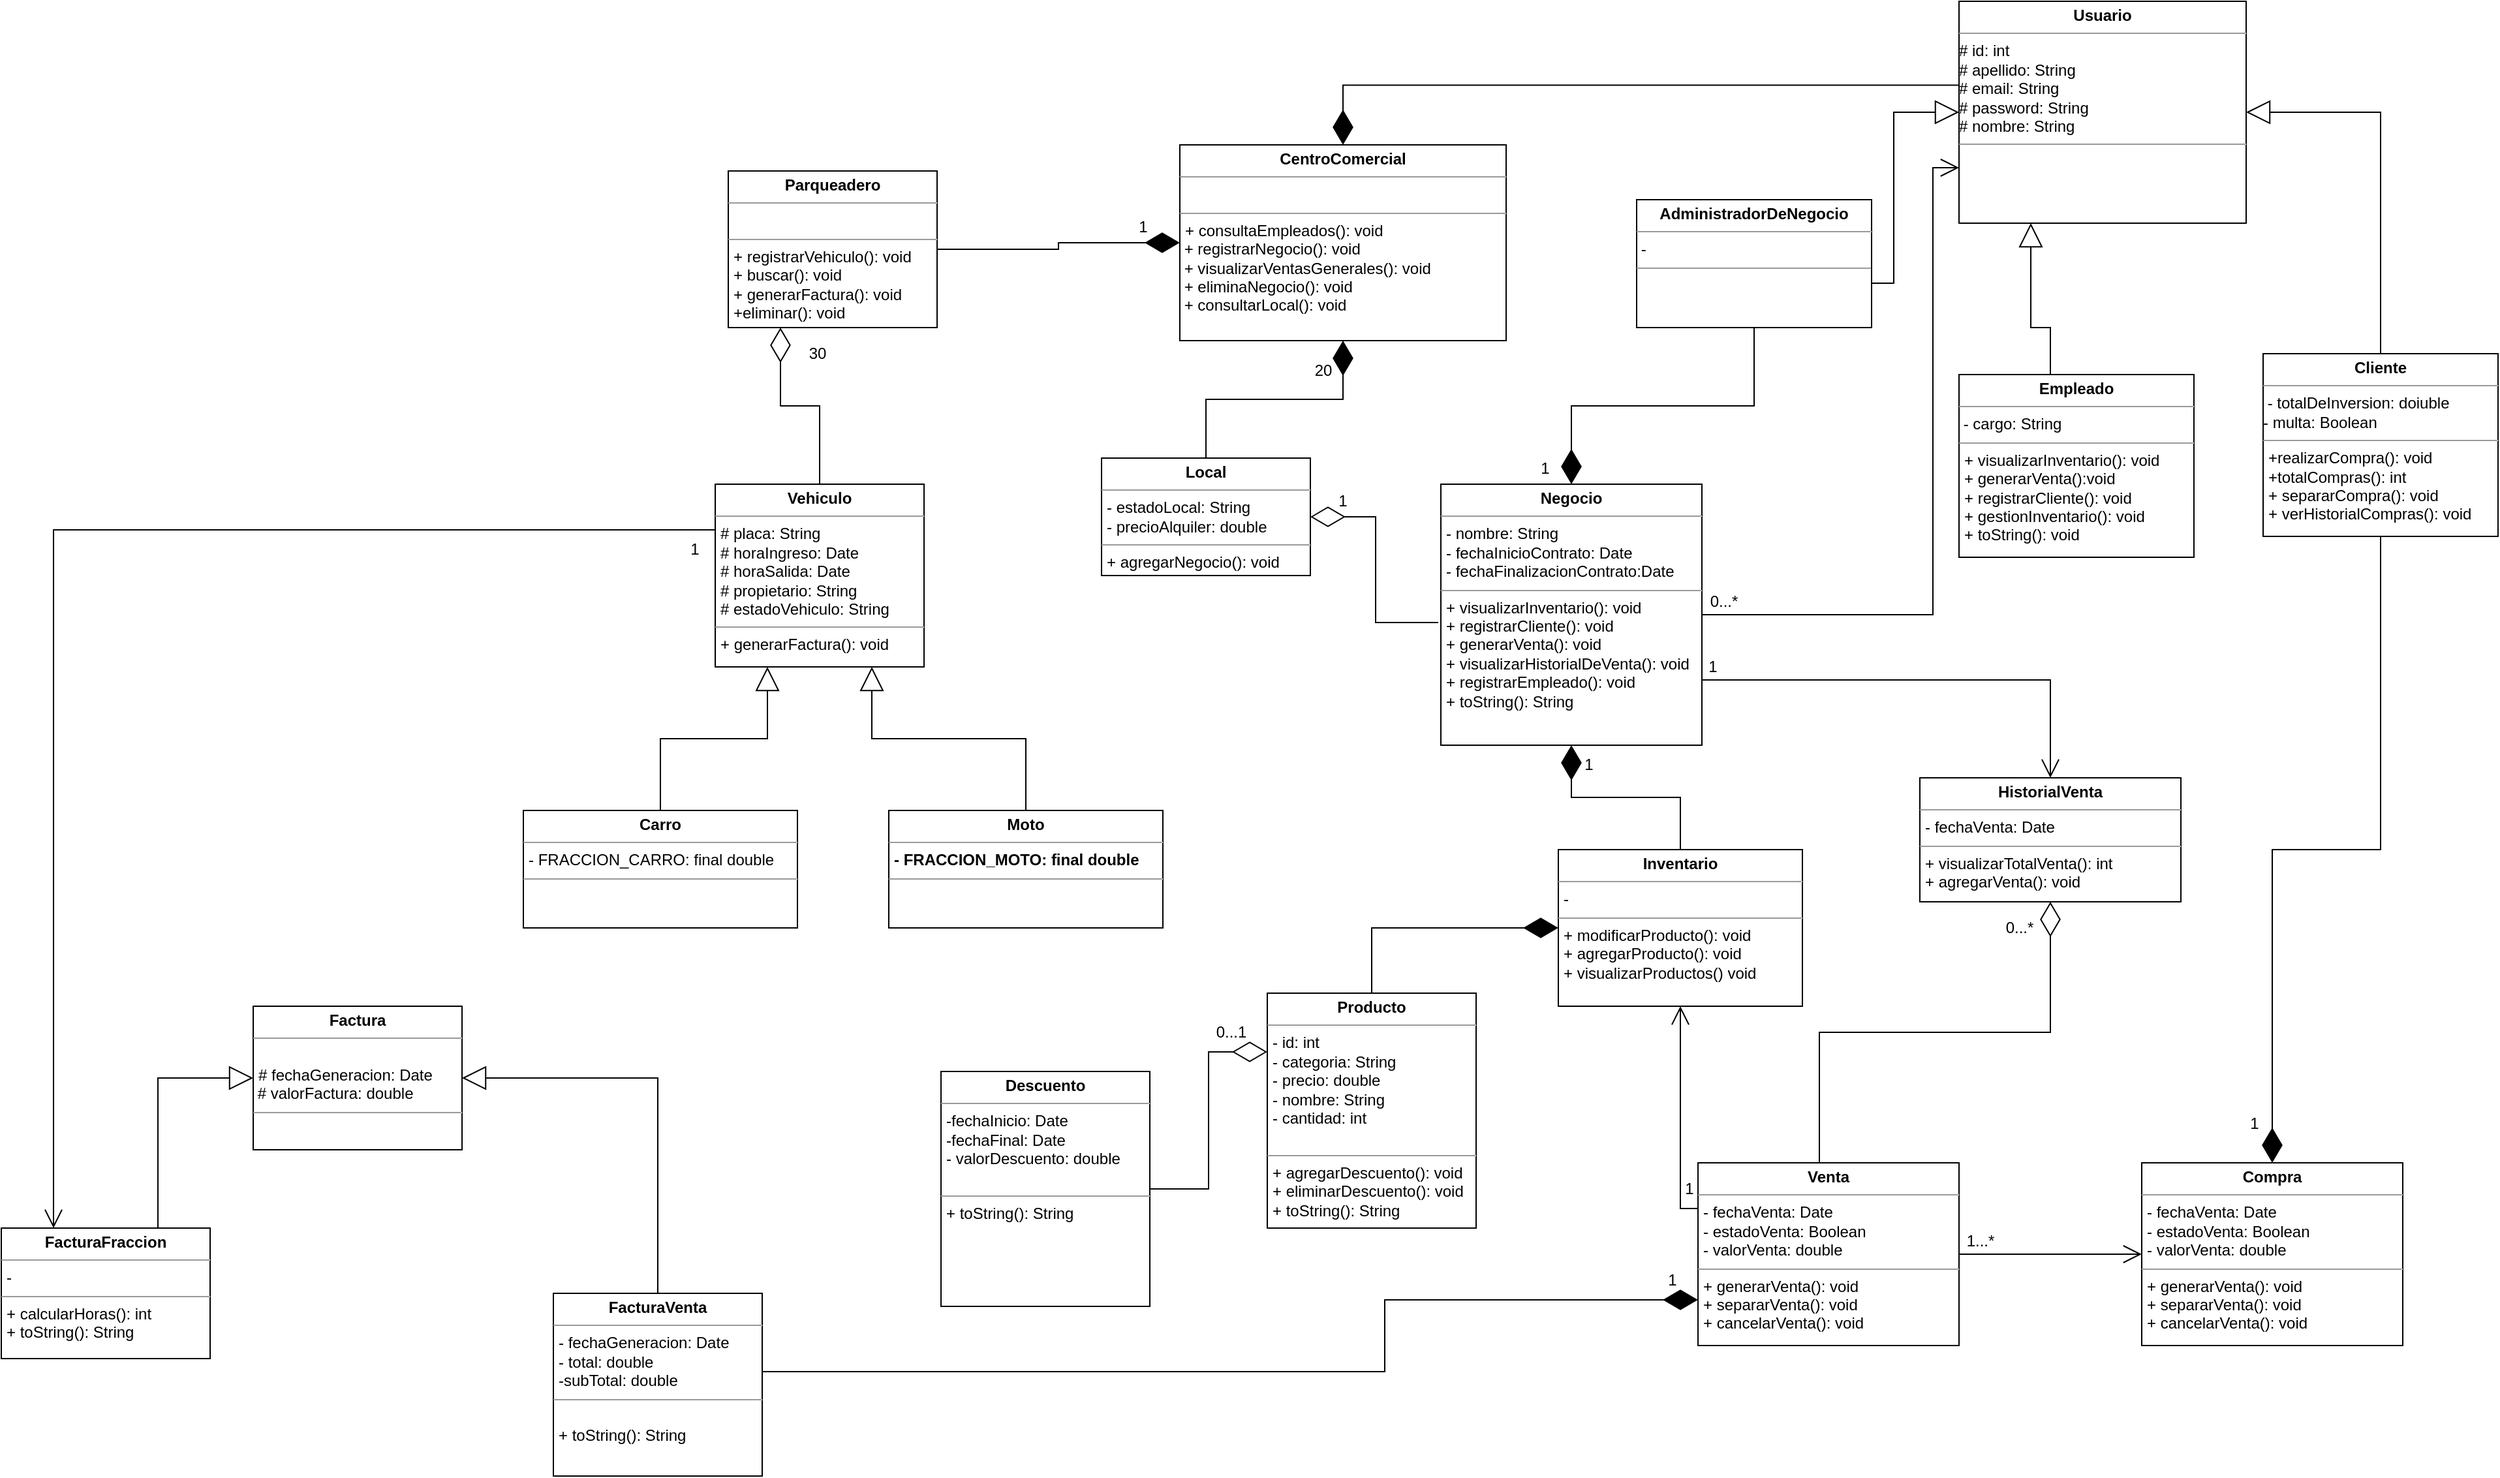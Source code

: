 <mxfile version="20.5.3" type="github" pages="4">
  <diagram id="Se-fUFtjOkQhfNqIs3zy" name="Página-7">
    <mxGraphModel dx="1409" dy="805" grid="1" gridSize="10" guides="1" tooltips="1" connect="1" arrows="1" fold="1" page="1" pageScale="1" pageWidth="1920" pageHeight="1200" math="0" shadow="0">
      <root>
        <mxCell id="0" />
        <mxCell id="1" parent="0" />
        <mxCell id="GW42PqVtfIW7Q7KOFt9C-19" value="" style="group" vertex="1" connectable="0" parent="1">
          <mxGeometry y="40" width="1913" height="1130" as="geometry" />
        </mxCell>
        <mxCell id="FyIRHZAKR3jJsP5KFHac-171" value="&lt;p style=&quot;margin:0px;margin-top:4px;text-align:center;&quot;&gt;&lt;b&gt;CentroComercial&lt;/b&gt;&lt;/p&gt;&lt;hr size=&quot;1&quot;&gt;&lt;p style=&quot;margin:0px;margin-left:4px;&quot;&gt;&lt;br&gt;&lt;/p&gt;&lt;hr size=&quot;1&quot;&gt;&lt;p style=&quot;margin:0px;margin-left:4px;&quot;&gt;+ consultaEmpleados(): void&lt;/p&gt;&lt;div&gt;&amp;nbsp;+ registrarNegocio(): void&lt;/div&gt;&lt;div&gt;&amp;nbsp;+ visualizarVentasGenerales(): void&lt;/div&gt;&lt;div&gt;&amp;nbsp;+ eliminaNegocio(): void &lt;br&gt;&lt;/div&gt;&lt;div&gt;&amp;nbsp;+ consultarLocal(): void&lt;br&gt;&lt;/div&gt;" style="verticalAlign=top;align=left;overflow=fill;fontSize=12;fontFamily=Helvetica;html=1;" parent="GW42PqVtfIW7Q7KOFt9C-19" vertex="1">
          <mxGeometry x="903" y="110" width="250" height="150" as="geometry" />
        </mxCell>
        <mxCell id="FyIRHZAKR3jJsP5KFHac-172" value="&lt;p style=&quot;margin:0px;margin-top:4px;text-align:center;&quot;&gt;&lt;b&gt;Negocio&lt;/b&gt;&lt;/p&gt;&lt;hr size=&quot;1&quot;&gt;&lt;p style=&quot;margin:0px;margin-left:4px;&quot;&gt;- nombre: String&lt;/p&gt;&lt;p style=&quot;margin:0px;margin-left:4px;&quot;&gt;- fechaInicioContrato: Date&lt;/p&gt;&lt;p style=&quot;margin:0px;margin-left:4px;&quot;&gt;- fechaFinalizacionContrato:Date&lt;/p&gt;&lt;hr size=&quot;1&quot;&gt;&lt;p style=&quot;margin:0px;margin-left:4px;&quot;&gt;+ visualizarInventario(): void&lt;/p&gt;&lt;p style=&quot;margin:0px;margin-left:4px;&quot;&gt;+ registrarCliente(): void&lt;/p&gt;&lt;p style=&quot;margin:0px;margin-left:4px;&quot;&gt;+ generarVenta(): void&lt;/p&gt;&lt;p style=&quot;margin:0px;margin-left:4px;&quot;&gt;+ visualizarHistorialDeVenta(): void&lt;br&gt;&lt;/p&gt;&lt;p style=&quot;margin:0px;margin-left:4px;&quot;&gt;+ registrarEmpleado(): void&lt;br&gt;&lt;/p&gt;&lt;p style=&quot;margin:0px;margin-left:4px;&quot;&gt;+ toString(): String&lt;/p&gt;&lt;p style=&quot;margin:0px;margin-left:4px;&quot;&gt;&lt;br&gt;&lt;/p&gt;" style="verticalAlign=top;align=left;overflow=fill;fontSize=12;fontFamily=Helvetica;html=1;" parent="GW42PqVtfIW7Q7KOFt9C-19" vertex="1">
          <mxGeometry x="1103" y="370" width="200" height="200" as="geometry" />
        </mxCell>
        <mxCell id="FyIRHZAKR3jJsP5KFHac-173" value="&lt;p style=&quot;margin:0px;margin-top:4px;text-align:center;&quot;&gt;&lt;b&gt;Local&lt;/b&gt;&lt;/p&gt;&lt;hr size=&quot;1&quot;&gt;&lt;p style=&quot;margin:0px;margin-left:4px;&quot;&gt;- estadoLocal: String&lt;/p&gt;&lt;p style=&quot;margin:0px;margin-left:4px;&quot;&gt;- precioAlquiler: double&lt;br&gt;&lt;/p&gt;&lt;hr size=&quot;1&quot;&gt;&lt;p style=&quot;margin:0px;margin-left:4px;&quot;&gt;+ agregarNegocio(): void&lt;/p&gt;" style="verticalAlign=top;align=left;overflow=fill;fontSize=12;fontFamily=Helvetica;html=1;" parent="GW42PqVtfIW7Q7KOFt9C-19" vertex="1">
          <mxGeometry x="843" y="350" width="160" height="90" as="geometry" />
        </mxCell>
        <mxCell id="FyIRHZAKR3jJsP5KFHac-174" value="" style="endArrow=diamondThin;endFill=1;endSize=24;html=1;rounded=0;entryX=0.5;entryY=1;entryDx=0;entryDy=0;exitX=0.5;exitY=0;exitDx=0;exitDy=0;edgeStyle=orthogonalEdgeStyle;" parent="GW42PqVtfIW7Q7KOFt9C-19" source="FyIRHZAKR3jJsP5KFHac-173" target="FyIRHZAKR3jJsP5KFHac-171" edge="1">
          <mxGeometry width="160" relative="1" as="geometry">
            <mxPoint x="1023" y="280" as="sourcePoint" />
            <mxPoint x="1183" y="280" as="targetPoint" />
          </mxGeometry>
        </mxCell>
        <mxCell id="FyIRHZAKR3jJsP5KFHac-175" value="&lt;p style=&quot;margin:0px;margin-top:4px;text-align:center;&quot;&gt;&lt;b&gt;Parqueadero&lt;/b&gt;&lt;/p&gt;&lt;hr size=&quot;1&quot;&gt;&lt;p style=&quot;margin:0px;margin-left:4px;&quot;&gt;&lt;br&gt;&lt;/p&gt;&lt;hr size=&quot;1&quot;&gt;&lt;p style=&quot;margin:0px;margin-left:4px;&quot;&gt;+ registrarVehiculo(): void&lt;/p&gt;&lt;p style=&quot;margin:0px;margin-left:4px;&quot;&gt;+ buscar(): void&lt;/p&gt;&lt;p style=&quot;margin:0px;margin-left:4px;&quot;&gt;+ generarFactura(): void&lt;br&gt;&lt;/p&gt;&lt;p style=&quot;margin:0px;margin-left:4px;&quot;&gt;+eliminar(): void&lt;br&gt;&lt;/p&gt;" style="verticalAlign=top;align=left;overflow=fill;fontSize=12;fontFamily=Helvetica;html=1;" parent="GW42PqVtfIW7Q7KOFt9C-19" vertex="1">
          <mxGeometry x="557" y="130" width="160" height="120" as="geometry" />
        </mxCell>
        <mxCell id="FyIRHZAKR3jJsP5KFHac-176" value="" style="endArrow=diamondThin;endFill=1;endSize=24;html=1;rounded=0;entryX=0;entryY=0.5;entryDx=0;entryDy=0;exitX=1;exitY=0.5;exitDx=0;exitDy=0;edgeStyle=orthogonalEdgeStyle;" parent="GW42PqVtfIW7Q7KOFt9C-19" source="FyIRHZAKR3jJsP5KFHac-175" target="FyIRHZAKR3jJsP5KFHac-171" edge="1">
          <mxGeometry width="160" relative="1" as="geometry">
            <mxPoint x="923.0" y="300.0" as="sourcePoint" />
            <mxPoint x="1083.0" y="210.0" as="targetPoint" />
          </mxGeometry>
        </mxCell>
        <mxCell id="FyIRHZAKR3jJsP5KFHac-178" value="20" style="text;html=1;strokeColor=none;fillColor=none;align=center;verticalAlign=middle;whiteSpace=wrap;rounded=0;" parent="GW42PqVtfIW7Q7KOFt9C-19" vertex="1">
          <mxGeometry x="1003" y="270" width="20" height="25" as="geometry" />
        </mxCell>
        <mxCell id="FyIRHZAKR3jJsP5KFHac-181" value="&lt;p style=&quot;margin:0px;margin-top:4px;text-align:center;&quot;&gt;&lt;b&gt;Producto&lt;/b&gt;&lt;/p&gt;&lt;hr size=&quot;1&quot;&gt;&lt;p style=&quot;margin:0px;margin-left:4px;&quot;&gt;- id: int&lt;br&gt;&lt;/p&gt;&lt;p style=&quot;margin:0px;margin-left:4px;&quot;&gt;- categoria: String&lt;/p&gt;&lt;p style=&quot;margin:0px;margin-left:4px;&quot;&gt;- precio: double&lt;/p&gt;&lt;p style=&quot;margin:0px;margin-left:4px;&quot;&gt;- nombre: String&lt;/p&gt;&lt;p style=&quot;margin:0px;margin-left:4px;&quot;&gt;- cantidad: int&lt;br&gt;&lt;/p&gt;&lt;p style=&quot;margin:0px;margin-left:4px;&quot;&gt;&lt;br&gt;&lt;/p&gt;&lt;hr size=&quot;1&quot;&gt;&lt;p style=&quot;margin:0px;margin-left:4px;&quot;&gt;+ agregarDescuento(): void&lt;/p&gt;&lt;p style=&quot;margin:0px;margin-left:4px;&quot;&gt;+ eliminarDescuento(): void&lt;br&gt;&lt;/p&gt;&lt;p style=&quot;margin:0px;margin-left:4px;&quot;&gt;+ toString(): String&lt;br&gt;&lt;/p&gt;" style="verticalAlign=top;align=left;overflow=fill;fontSize=12;fontFamily=Helvetica;html=1;" parent="GW42PqVtfIW7Q7KOFt9C-19" vertex="1">
          <mxGeometry x="970" y="760" width="160" height="180" as="geometry" />
        </mxCell>
        <mxCell id="FyIRHZAKR3jJsP5KFHac-182" value="&lt;p style=&quot;margin:0px;margin-top:4px;text-align:center;&quot;&gt;&lt;b&gt;Vehiculo&lt;/b&gt;&lt;/p&gt;&lt;hr size=&quot;1&quot;&gt;&lt;p style=&quot;margin:0px;margin-left:4px;&quot;&gt;# placa: String&lt;/p&gt;&lt;p style=&quot;margin:0px;margin-left:4px;&quot;&gt;# horaIngreso: Date&lt;/p&gt;&lt;p style=&quot;margin:0px;margin-left:4px;&quot;&gt;# horaSalida: Date&lt;/p&gt;&lt;p style=&quot;margin:0px;margin-left:4px;&quot;&gt;# propietario: String&lt;/p&gt;&lt;p style=&quot;margin:0px;margin-left:4px;&quot;&gt;# estadoVehiculo: String&lt;br&gt;&lt;/p&gt;&lt;hr size=&quot;1&quot;&gt;&lt;p style=&quot;margin:0px;margin-left:4px;&quot;&gt;+ generarFactura(): void&lt;br&gt;&lt;/p&gt;" style="verticalAlign=top;align=left;overflow=fill;fontSize=12;fontFamily=Helvetica;html=1;" parent="GW42PqVtfIW7Q7KOFt9C-19" vertex="1">
          <mxGeometry x="547" y="370" width="160" height="140" as="geometry" />
        </mxCell>
        <mxCell id="FyIRHZAKR3jJsP5KFHac-183" value="&lt;p style=&quot;margin:0px;margin-top:4px;text-align:center;&quot;&gt;&lt;b&gt;Carro&lt;/b&gt;&lt;/p&gt;&lt;hr size=&quot;1&quot;&gt;&lt;p style=&quot;margin:0px;margin-left:4px;&quot;&gt;- FRACCION_CARRO: final double&lt;br&gt;&lt;/p&gt;&lt;hr size=&quot;1&quot;&gt;" style="verticalAlign=top;align=left;overflow=fill;fontSize=12;fontFamily=Helvetica;html=1;" parent="GW42PqVtfIW7Q7KOFt9C-19" vertex="1">
          <mxGeometry x="400" y="620" width="210" height="90" as="geometry" />
        </mxCell>
        <mxCell id="FyIRHZAKR3jJsP5KFHac-184" value="&lt;p style=&quot;margin:0px;margin-top:4px;text-align:center;&quot;&gt;Moto&lt;/p&gt;&lt;hr size=&quot;1&quot;&gt;&lt;p style=&quot;margin:0px;margin-left:4px;&quot;&gt;- FRACCION_MOTO: final double&lt;/p&gt;&lt;hr size=&quot;1&quot;&gt;&lt;p style=&quot;margin:0px;margin-left:4px;&quot;&gt;&lt;br&gt;&lt;/p&gt;" style="verticalAlign=top;align=left;overflow=fill;fontSize=12;fontFamily=Helvetica;html=1;fontStyle=1" parent="GW42PqVtfIW7Q7KOFt9C-19" vertex="1">
          <mxGeometry x="680" y="620" width="210" height="90" as="geometry" />
        </mxCell>
        <mxCell id="FyIRHZAKR3jJsP5KFHac-185" value="" style="endArrow=diamondThin;endFill=0;endSize=24;html=1;rounded=0;entryX=0.25;entryY=1;entryDx=0;entryDy=0;exitX=0.5;exitY=0;exitDx=0;exitDy=0;edgeStyle=orthogonalEdgeStyle;" parent="GW42PqVtfIW7Q7KOFt9C-19" source="FyIRHZAKR3jJsP5KFHac-182" target="FyIRHZAKR3jJsP5KFHac-175" edge="1">
          <mxGeometry width="160" relative="1" as="geometry">
            <mxPoint x="907" y="400" as="sourcePoint" />
            <mxPoint x="1067" y="400" as="targetPoint" />
            <Array as="points">
              <mxPoint x="627" y="310" />
              <mxPoint x="597" y="310" />
            </Array>
          </mxGeometry>
        </mxCell>
        <mxCell id="FyIRHZAKR3jJsP5KFHac-187" value="&lt;p style=&quot;margin:0px;margin-top:4px;text-align:center;&quot;&gt;&lt;b&gt;Usuario&lt;/b&gt;&lt;br&gt;&lt;/p&gt;&lt;hr size=&quot;1&quot;&gt;&lt;div&gt;# id: int&lt;/div&gt;&lt;div&gt;# apellido: String&lt;/div&gt;&lt;div&gt;# email: String&lt;/div&gt;&lt;div&gt;# password: String&lt;/div&gt;&lt;div&gt;# nombre: String&lt;/div&gt;&lt;hr size=&quot;1&quot;&gt;&lt;p style=&quot;margin:0px;margin-left:4px;&quot;&gt;&lt;br&gt;&lt;/p&gt;" style="verticalAlign=top;align=left;overflow=fill;fontSize=12;fontFamily=Helvetica;html=1;" parent="GW42PqVtfIW7Q7KOFt9C-19" vertex="1">
          <mxGeometry x="1500" width="220" height="170" as="geometry" />
        </mxCell>
        <mxCell id="FyIRHZAKR3jJsP5KFHac-194" value="&lt;p style=&quot;margin:0px;margin-top:4px;text-align:center;&quot;&gt;&lt;b&gt;Empleado&lt;/b&gt;&lt;/p&gt;&lt;hr size=&quot;1&quot;&gt;&amp;nbsp;- cargo: String&lt;br&gt;&lt;hr size=&quot;1&quot;&gt;&lt;p style=&quot;margin:0px;margin-left:4px;&quot;&gt;+ visualizarInventario(): void&lt;/p&gt;&lt;p style=&quot;margin:0px;margin-left:4px;&quot;&gt;+ generarVenta():void&lt;/p&gt;&lt;p style=&quot;margin:0px;margin-left:4px;&quot;&gt;+ registrarCliente(): void&lt;/p&gt;&lt;p style=&quot;margin:0px;margin-left:4px;&quot;&gt;+ gestionInventario(): void&lt;/p&gt;&lt;p style=&quot;margin:0px;margin-left:4px;&quot;&gt;+ toString(): void&lt;br&gt;&lt;/p&gt;" style="verticalAlign=top;align=left;overflow=fill;fontSize=12;fontFamily=Helvetica;html=1;" parent="GW42PqVtfIW7Q7KOFt9C-19" vertex="1">
          <mxGeometry x="1500" y="286" width="180" height="140" as="geometry" />
        </mxCell>
        <mxCell id="FyIRHZAKR3jJsP5KFHac-198" value="" style="endArrow=block;endSize=16;endFill=0;html=1;rounded=0;entryX=0.25;entryY=1;entryDx=0;entryDy=0;exitX=0.5;exitY=0;exitDx=0;exitDy=0;edgeStyle=orthogonalEdgeStyle;" parent="GW42PqVtfIW7Q7KOFt9C-19" source="FyIRHZAKR3jJsP5KFHac-194" target="FyIRHZAKR3jJsP5KFHac-187" edge="1">
          <mxGeometry width="160" relative="1" as="geometry">
            <mxPoint x="1573" y="259.17" as="sourcePoint" />
            <mxPoint x="1733" y="259.17" as="targetPoint" />
            <Array as="points">
              <mxPoint x="1570" y="286" />
              <mxPoint x="1570" y="250" />
              <mxPoint x="1555" y="250" />
            </Array>
          </mxGeometry>
        </mxCell>
        <mxCell id="FyIRHZAKR3jJsP5KFHac-199" value="&lt;p style=&quot;margin:0px;margin-top:4px;text-align:center;&quot;&gt;&lt;b&gt;Cliente&lt;/b&gt;&lt;/p&gt;&lt;hr size=&quot;1&quot;&gt;&lt;div&gt;&amp;nbsp;- totalDeInversion: doiuble&lt;/div&gt;&lt;div&gt;- multa: Boolean&lt;br&gt;&lt;/div&gt;&lt;hr size=&quot;1&quot;&gt;&lt;p style=&quot;margin:0px;margin-left:4px;&quot;&gt;+realizarCompra(): void&lt;/p&gt;&lt;p style=&quot;margin:0px;margin-left:4px;&quot;&gt;+totalCompras(): int&lt;/p&gt;&lt;p style=&quot;margin:0px;margin-left:4px;&quot;&gt;+ separarCompra(): void&lt;br&gt;&lt;/p&gt;&lt;p style=&quot;margin:0px;margin-left:4px;&quot;&gt;+ verHistorialCompras(): void&lt;br&gt;&lt;/p&gt;" style="verticalAlign=top;align=left;overflow=fill;fontSize=12;fontFamily=Helvetica;html=1;" parent="GW42PqVtfIW7Q7KOFt9C-19" vertex="1">
          <mxGeometry x="1733" y="270" width="180" height="140" as="geometry" />
        </mxCell>
        <mxCell id="FyIRHZAKR3jJsP5KFHac-200" value="" style="endArrow=block;endSize=16;endFill=0;html=1;rounded=0;entryX=1;entryY=0.5;entryDx=0;entryDy=0;exitX=0.5;exitY=0;exitDx=0;exitDy=0;edgeStyle=orthogonalEdgeStyle;" parent="GW42PqVtfIW7Q7KOFt9C-19" source="FyIRHZAKR3jJsP5KFHac-199" target="FyIRHZAKR3jJsP5KFHac-187" edge="1">
          <mxGeometry width="160" relative="1" as="geometry">
            <mxPoint x="1753" y="240.0" as="sourcePoint" />
            <mxPoint x="1733" y="160.0" as="targetPoint" />
          </mxGeometry>
        </mxCell>
        <mxCell id="FyIRHZAKR3jJsP5KFHac-206" value="30" style="text;html=1;strokeColor=none;fillColor=none;align=center;verticalAlign=middle;whiteSpace=wrap;rounded=0;" parent="GW42PqVtfIW7Q7KOFt9C-19" vertex="1">
          <mxGeometry x="610" y="260" width="31" height="20" as="geometry" />
        </mxCell>
        <mxCell id="FyIRHZAKR3jJsP5KFHac-207" value="" style="endArrow=block;endSize=16;endFill=0;html=1;rounded=0;exitX=0.5;exitY=0;exitDx=0;exitDy=0;edgeStyle=orthogonalEdgeStyle;entryX=0.25;entryY=1;entryDx=0;entryDy=0;" parent="GW42PqVtfIW7Q7KOFt9C-19" source="FyIRHZAKR3jJsP5KFHac-183" target="FyIRHZAKR3jJsP5KFHac-182" edge="1">
          <mxGeometry width="160" relative="1" as="geometry">
            <mxPoint x="787" y="595" as="sourcePoint" />
            <mxPoint x="767" y="515" as="targetPoint" />
          </mxGeometry>
        </mxCell>
        <mxCell id="FyIRHZAKR3jJsP5KFHac-208" value="" style="endArrow=block;endSize=16;endFill=0;html=1;rounded=0;exitX=0.5;exitY=0;exitDx=0;exitDy=0;edgeStyle=orthogonalEdgeStyle;entryX=0.75;entryY=1;entryDx=0;entryDy=0;" parent="GW42PqVtfIW7Q7KOFt9C-19" source="FyIRHZAKR3jJsP5KFHac-184" target="FyIRHZAKR3jJsP5KFHac-182" edge="1">
          <mxGeometry width="160" relative="1" as="geometry">
            <mxPoint x="557" y="590" as="sourcePoint" />
            <mxPoint x="597" y="510" as="targetPoint" />
          </mxGeometry>
        </mxCell>
        <mxCell id="VboYZ_cfPFqII8MxB7yu-1" value="" style="endArrow=diamondThin;endFill=1;endSize=24;html=1;rounded=0;edgeStyle=orthogonalEdgeStyle;entryX=0.5;entryY=0;entryDx=0;entryDy=0;exitX=0;exitY=0.378;exitDx=0;exitDy=0;exitPerimeter=0;" parent="GW42PqVtfIW7Q7KOFt9C-19" source="FyIRHZAKR3jJsP5KFHac-187" target="FyIRHZAKR3jJsP5KFHac-171" edge="1">
          <mxGeometry width="160" relative="1" as="geometry">
            <mxPoint x="1400" y="150" as="sourcePoint" />
            <mxPoint x="1240" y="150" as="targetPoint" />
          </mxGeometry>
        </mxCell>
        <mxCell id="bhqo9g9FosJsZrHJy8FX-1" value="&lt;div&gt;1&lt;/div&gt;&lt;div&gt;&lt;br&gt;&lt;/div&gt;" style="text;html=1;strokeColor=none;fillColor=none;align=center;verticalAlign=middle;whiteSpace=wrap;rounded=0;" parent="GW42PqVtfIW7Q7KOFt9C-19" vertex="1">
          <mxGeometry x="1013" y="380" width="30" height="20" as="geometry" />
        </mxCell>
        <mxCell id="bhqo9g9FosJsZrHJy8FX-3" value="&lt;div&gt;1&lt;/div&gt;&lt;div&gt;&lt;br&gt;&lt;/div&gt;" style="text;html=1;strokeColor=none;fillColor=none;align=center;verticalAlign=middle;whiteSpace=wrap;rounded=0;" parent="GW42PqVtfIW7Q7KOFt9C-19" vertex="1">
          <mxGeometry x="860" y="170" width="30" height="20" as="geometry" />
        </mxCell>
        <mxCell id="N69s6EBZAKs7ROlux9TN-1" value="&lt;p style=&quot;margin:0px;margin-top:4px;text-align:center;&quot;&gt;&lt;b&gt;Venta&lt;/b&gt;&lt;/p&gt;&lt;hr size=&quot;1&quot;&gt;&lt;p style=&quot;margin:0px;margin-left:4px;&quot;&gt;- fechaVenta: Date&lt;/p&gt;&lt;p style=&quot;margin:0px;margin-left:4px;&quot;&gt;- estadoVenta: Boolean&lt;/p&gt;&lt;p style=&quot;margin:0px;margin-left:4px;&quot;&gt;- valorVenta: double&lt;br&gt;&lt;/p&gt;&lt;hr size=&quot;1&quot;&gt;&lt;p style=&quot;margin:0px;margin-left:4px;&quot;&gt;+ generarVenta(): void&lt;/p&gt;&lt;p style=&quot;margin:0px;margin-left:4px;&quot;&gt;+ separarVenta(): void&lt;/p&gt;&lt;p style=&quot;margin:0px;margin-left:4px;&quot;&gt;+ cancelarVenta(): void&lt;br&gt;&lt;/p&gt;" style="verticalAlign=top;align=left;overflow=fill;fontSize=12;fontFamily=Helvetica;html=1;" parent="GW42PqVtfIW7Q7KOFt9C-19" vertex="1">
          <mxGeometry x="1300" y="890" width="200" height="140" as="geometry" />
        </mxCell>
        <mxCell id="N69s6EBZAKs7ROlux9TN-3" value="1" style="text;html=1;strokeColor=none;fillColor=none;align=center;verticalAlign=middle;whiteSpace=wrap;rounded=0;" parent="GW42PqVtfIW7Q7KOFt9C-19" vertex="1">
          <mxGeometry x="1305" y="500" width="13" height="20" as="geometry" />
        </mxCell>
        <mxCell id="N69s6EBZAKs7ROlux9TN-5" value="" style="endArrow=diamondThin;endFill=1;endSize=24;html=1;rounded=0;exitX=0.5;exitY=1;exitDx=0;exitDy=0;edgeStyle=orthogonalEdgeStyle;entryX=0.5;entryY=0;entryDx=0;entryDy=0;" parent="GW42PqVtfIW7Q7KOFt9C-19" source="FyIRHZAKR3jJsP5KFHac-199" target="GW42PqVtfIW7Q7KOFt9C-5" edge="1">
          <mxGeometry width="160" relative="1" as="geometry">
            <mxPoint x="2040" y="769.72" as="sourcePoint" />
            <mxPoint x="1890" y="960" as="targetPoint" />
          </mxGeometry>
        </mxCell>
        <mxCell id="N69s6EBZAKs7ROlux9TN-7" value="" style="endArrow=diamondThin;endFill=0;endSize=24;html=1;rounded=0;entryX=1;entryY=0.5;entryDx=0;entryDy=0;edgeStyle=orthogonalEdgeStyle;exitX=-0.01;exitY=0.53;exitDx=0;exitDy=0;exitPerimeter=0;" parent="GW42PqVtfIW7Q7KOFt9C-19" source="FyIRHZAKR3jJsP5KFHac-172" target="FyIRHZAKR3jJsP5KFHac-173" edge="1">
          <mxGeometry width="160" relative="1" as="geometry">
            <mxPoint x="1223.0" y="671" as="sourcePoint" />
            <mxPoint x="1213" y="570" as="targetPoint" />
          </mxGeometry>
        </mxCell>
        <mxCell id="N69s6EBZAKs7ROlux9TN-14" value="0...*" style="text;html=1;strokeColor=none;fillColor=none;align=center;verticalAlign=middle;whiteSpace=wrap;rounded=0;" parent="GW42PqVtfIW7Q7KOFt9C-19" vertex="1">
          <mxGeometry x="1310" y="455" width="20" height="10" as="geometry" />
        </mxCell>
        <mxCell id="zMG_7TYJd3lxGz3rvfSq-1" value="&lt;p style=&quot;margin:0px;margin-top:4px;text-align:center;&quot;&gt;&lt;b&gt;AdministradorDeNegocio&lt;/b&gt;&lt;/p&gt;&lt;hr size=&quot;1&quot;&gt;&lt;div&gt;&amp;nbsp;- &lt;br&gt;&lt;/div&gt;&lt;hr size=&quot;1&quot;&gt;" style="verticalAlign=top;align=left;overflow=fill;fontSize=12;fontFamily=Helvetica;html=1;" parent="GW42PqVtfIW7Q7KOFt9C-19" vertex="1">
          <mxGeometry x="1253" y="152" width="180" height="98" as="geometry" />
        </mxCell>
        <mxCell id="zMG_7TYJd3lxGz3rvfSq-3" value="" style="endArrow=block;endSize=16;endFill=0;html=1;rounded=0;exitX=1;exitY=0.5;exitDx=0;exitDy=0;edgeStyle=orthogonalEdgeStyle;" parent="GW42PqVtfIW7Q7KOFt9C-19" source="zMG_7TYJd3lxGz3rvfSq-1" target="FyIRHZAKR3jJsP5KFHac-187" edge="1">
          <mxGeometry width="160" relative="1" as="geometry">
            <mxPoint x="1510" y="280" as="sourcePoint" />
            <mxPoint x="1620" y="140" as="targetPoint" />
            <Array as="points">
              <mxPoint x="1433" y="216" />
              <mxPoint x="1450" y="216" />
              <mxPoint x="1450" y="85" />
            </Array>
          </mxGeometry>
        </mxCell>
        <mxCell id="zMG_7TYJd3lxGz3rvfSq-4" value="" style="endArrow=diamondThin;endFill=1;endSize=24;html=1;rounded=0;exitX=0.5;exitY=1;exitDx=0;exitDy=0;entryX=0.5;entryY=0;entryDx=0;entryDy=0;edgeStyle=orthogonalEdgeStyle;" parent="GW42PqVtfIW7Q7KOFt9C-19" source="zMG_7TYJd3lxGz3rvfSq-1" target="FyIRHZAKR3jJsP5KFHac-172" edge="1">
          <mxGeometry width="160" relative="1" as="geometry">
            <mxPoint x="1270" y="322.58" as="sourcePoint" />
            <mxPoint x="1110" y="322.58" as="targetPoint" />
          </mxGeometry>
        </mxCell>
        <mxCell id="zMG_7TYJd3lxGz3rvfSq-5" value="1" style="text;html=1;strokeColor=none;fillColor=none;align=center;verticalAlign=middle;whiteSpace=wrap;rounded=0;" parent="GW42PqVtfIW7Q7KOFt9C-19" vertex="1">
          <mxGeometry x="1173" y="353" width="20" height="10" as="geometry" />
        </mxCell>
        <mxCell id="zMG_7TYJd3lxGz3rvfSq-8" value="&lt;p style=&quot;margin:0px;margin-top:4px;text-align:center;&quot;&gt;&lt;b&gt;Inventario&lt;/b&gt;&lt;/p&gt;&lt;hr size=&quot;1&quot;&gt;&lt;p style=&quot;margin:0px;margin-left:4px;&quot;&gt;- &lt;br&gt;&lt;/p&gt;&lt;hr size=&quot;1&quot;&gt;&lt;p style=&quot;margin:0px;margin-left:4px;&quot;&gt;+ modificarProducto(): void&lt;/p&gt;&lt;p style=&quot;margin:0px;margin-left:4px;&quot;&gt;+ agregarProducto(): void&lt;/p&gt;&lt;p style=&quot;margin:0px;margin-left:4px;&quot;&gt;+ visualizarProductos() void&lt;br&gt;&lt;/p&gt;" style="verticalAlign=top;align=left;overflow=fill;fontSize=12;fontFamily=Helvetica;html=1;" parent="GW42PqVtfIW7Q7KOFt9C-19" vertex="1">
          <mxGeometry x="1193" y="650" width="187" height="120" as="geometry" />
        </mxCell>
        <mxCell id="zMG_7TYJd3lxGz3rvfSq-9" value="&lt;p style=&quot;margin:0px;margin-top:4px;text-align:center;&quot;&gt;&lt;b&gt;Factura&lt;/b&gt;&lt;/p&gt;&lt;hr size=&quot;1&quot;&gt;&lt;br&gt;&lt;p style=&quot;margin:0px;margin-left:4px;&quot;&gt;# fechaGeneracion: Date&lt;/p&gt;&amp;nbsp;# valorFactura: double&lt;hr size=&quot;1&quot;&gt;" style="verticalAlign=top;align=left;overflow=fill;fontSize=12;fontFamily=Helvetica;html=1;" parent="GW42PqVtfIW7Q7KOFt9C-19" vertex="1">
          <mxGeometry x="193" y="770" width="160" height="110" as="geometry" />
        </mxCell>
        <mxCell id="zMG_7TYJd3lxGz3rvfSq-10" value="&lt;p style=&quot;margin:0px;margin-top:4px;text-align:center;&quot;&gt;&lt;b&gt;FacturaFraccion&lt;/b&gt;&lt;br&gt;&lt;/p&gt;&lt;hr size=&quot;1&quot;&gt;&lt;p style=&quot;margin:0px;margin-left:4px;&quot;&gt;- &lt;br&gt;&lt;/p&gt;&lt;hr size=&quot;1&quot;&gt;&lt;p style=&quot;margin:0px;margin-left:4px;&quot;&gt;+ calcularHoras(): int&lt;br&gt;&lt;/p&gt;&lt;p style=&quot;margin:0px;margin-left:4px;&quot;&gt;+ toString(): String&lt;br&gt;&lt;/p&gt;" style="verticalAlign=top;align=left;overflow=fill;fontSize=12;fontFamily=Helvetica;html=1;" parent="GW42PqVtfIW7Q7KOFt9C-19" vertex="1">
          <mxGeometry y="940" width="160" height="100" as="geometry" />
        </mxCell>
        <mxCell id="zMG_7TYJd3lxGz3rvfSq-11" value="&lt;p style=&quot;margin:0px;margin-top:4px;text-align:center;&quot;&gt;&lt;b&gt;FacturaVenta&lt;/b&gt;&lt;br&gt;&lt;/p&gt;&lt;hr size=&quot;1&quot;&gt;&lt;p style=&quot;margin:0px;margin-left:4px;&quot;&gt;- fechaGeneracion: Date&lt;/p&gt;&lt;p style=&quot;margin:0px;margin-left:4px;&quot;&gt;- total: double&lt;/p&gt;&lt;p style=&quot;margin:0px;margin-left:4px;&quot;&gt;-subTotal: double&lt;br&gt;&lt;/p&gt;&lt;hr size=&quot;1&quot;&gt;&lt;p style=&quot;margin:0px;margin-left:4px;&quot;&gt;&lt;br&gt;&lt;/p&gt;&lt;p style=&quot;margin:0px;margin-left:4px;&quot;&gt;+ toString(): String&lt;br&gt;&lt;/p&gt;" style="verticalAlign=top;align=left;overflow=fill;fontSize=12;fontFamily=Helvetica;html=1;" parent="GW42PqVtfIW7Q7KOFt9C-19" vertex="1">
          <mxGeometry x="423" y="990" width="160" height="140" as="geometry" />
        </mxCell>
        <mxCell id="zMG_7TYJd3lxGz3rvfSq-12" value="" style="endArrow=block;endSize=16;endFill=0;html=1;rounded=0;entryX=0;entryY=0.5;entryDx=0;entryDy=0;exitX=0.75;exitY=0;exitDx=0;exitDy=0;edgeStyle=orthogonalEdgeStyle;" parent="GW42PqVtfIW7Q7KOFt9C-19" source="zMG_7TYJd3lxGz3rvfSq-10" target="zMG_7TYJd3lxGz3rvfSq-9" edge="1">
          <mxGeometry width="160" relative="1" as="geometry">
            <mxPoint x="230" y="764.96" as="sourcePoint" />
            <mxPoint x="294.58" y="700.13" as="targetPoint" />
            <Array as="points">
              <mxPoint x="120" y="825" />
            </Array>
          </mxGeometry>
        </mxCell>
        <mxCell id="zMG_7TYJd3lxGz3rvfSq-13" value="" style="endArrow=block;endSize=16;endFill=0;html=1;rounded=0;entryX=1;entryY=0.5;entryDx=0;entryDy=0;exitX=0.5;exitY=0;exitDx=0;exitDy=0;edgeStyle=orthogonalEdgeStyle;" parent="GW42PqVtfIW7Q7KOFt9C-19" source="zMG_7TYJd3lxGz3rvfSq-11" target="zMG_7TYJd3lxGz3rvfSq-9" edge="1">
          <mxGeometry width="160" relative="1" as="geometry">
            <mxPoint x="660" y="1000" as="sourcePoint" />
            <mxPoint x="547" y="1100" as="targetPoint" />
            <Array as="points">
              <mxPoint x="503" y="825" />
            </Array>
          </mxGeometry>
        </mxCell>
        <mxCell id="zMG_7TYJd3lxGz3rvfSq-14" value="" style="endArrow=open;endFill=1;endSize=12;html=1;rounded=0;entryX=0;entryY=0.75;entryDx=0;entryDy=0;exitX=1;exitY=0.5;exitDx=0;exitDy=0;edgeStyle=orthogonalEdgeStyle;" parent="GW42PqVtfIW7Q7KOFt9C-19" source="FyIRHZAKR3jJsP5KFHac-172" target="FyIRHZAKR3jJsP5KFHac-187" edge="1">
          <mxGeometry width="160" relative="1" as="geometry">
            <mxPoint x="1400" y="464.52" as="sourcePoint" />
            <mxPoint x="1560" y="464.52" as="targetPoint" />
            <Array as="points">
              <mxPoint x="1480" y="470" />
              <mxPoint x="1480" y="127" />
            </Array>
          </mxGeometry>
        </mxCell>
        <mxCell id="zMG_7TYJd3lxGz3rvfSq-15" value="" style="endArrow=open;endFill=1;endSize=12;html=1;rounded=0;exitX=1;exitY=0.75;exitDx=0;exitDy=0;edgeStyle=orthogonalEdgeStyle;" parent="GW42PqVtfIW7Q7KOFt9C-19" source="FyIRHZAKR3jJsP5KFHac-172" target="R_ib0qUvk4h3N-QS6VQn-4" edge="1">
          <mxGeometry width="160" relative="1" as="geometry">
            <mxPoint x="1360" y="550" as="sourcePoint" />
            <mxPoint x="1520" y="550" as="targetPoint" />
          </mxGeometry>
        </mxCell>
        <mxCell id="zMG_7TYJd3lxGz3rvfSq-19" value="" style="endArrow=diamondThin;endFill=1;endSize=24;html=1;rounded=0;exitX=1;exitY=0.5;exitDx=0;exitDy=0;entryX=0;entryY=0.75;entryDx=0;entryDy=0;edgeStyle=orthogonalEdgeStyle;" parent="GW42PqVtfIW7Q7KOFt9C-19" source="zMG_7TYJd3lxGz3rvfSq-11" target="N69s6EBZAKs7ROlux9TN-1" edge="1">
          <mxGeometry width="160" relative="1" as="geometry">
            <mxPoint x="853" y="990" as="sourcePoint" />
            <mxPoint x="1013" y="990" as="targetPoint" />
            <Array as="points">
              <mxPoint x="583" y="1050" />
              <mxPoint x="1060" y="1050" />
              <mxPoint x="1060" y="995" />
            </Array>
          </mxGeometry>
        </mxCell>
        <mxCell id="zMG_7TYJd3lxGz3rvfSq-20" value="1" style="text;html=1;strokeColor=none;fillColor=none;align=center;verticalAlign=middle;whiteSpace=wrap;rounded=0;" parent="GW42PqVtfIW7Q7KOFt9C-19" vertex="1">
          <mxGeometry x="1274" y="970" width="13" height="20" as="geometry" />
        </mxCell>
        <mxCell id="9a0Uj_xdNZPC3Jw7T_ap-4" value="1" style="text;html=1;strokeColor=none;fillColor=none;align=center;verticalAlign=middle;whiteSpace=wrap;rounded=0;" parent="GW42PqVtfIW7Q7KOFt9C-19" vertex="1">
          <mxGeometry x="1210" y="575" width="13" height="20" as="geometry" />
        </mxCell>
        <mxCell id="R_ib0qUvk4h3N-QS6VQn-4" value="&lt;p style=&quot;margin:0px;margin-top:4px;text-align:center;&quot;&gt;&lt;b&gt;HistorialVenta&lt;/b&gt;&lt;/p&gt;&lt;hr size=&quot;1&quot;&gt;&lt;p style=&quot;margin:0px;margin-left:4px;&quot;&gt;- fechaVenta: Date&lt;/p&gt;&lt;hr size=&quot;1&quot;&gt;&lt;p style=&quot;margin:0px;margin-left:4px;&quot;&gt;+ visualizarTotalVenta(): int&lt;/p&gt;&lt;p style=&quot;margin:0px;margin-left:4px;&quot;&gt;+ agregarVenta(): void&lt;br&gt;&lt;/p&gt;" style="verticalAlign=top;align=left;overflow=fill;fontSize=12;fontFamily=Helvetica;html=1;" parent="GW42PqVtfIW7Q7KOFt9C-19" vertex="1">
          <mxGeometry x="1470" y="595" width="200" height="95" as="geometry" />
        </mxCell>
        <mxCell id="R_ib0qUvk4h3N-QS6VQn-8" value="" style="endArrow=diamondThin;endFill=0;endSize=24;html=1;rounded=0;entryX=0.5;entryY=1;entryDx=0;entryDy=0;exitX=0.465;exitY=-0.002;exitDx=0;exitDy=0;exitPerimeter=0;edgeStyle=orthogonalEdgeStyle;" parent="GW42PqVtfIW7Q7KOFt9C-19" source="N69s6EBZAKs7ROlux9TN-1" target="R_ib0qUvk4h3N-QS6VQn-4" edge="1">
          <mxGeometry width="160" relative="1" as="geometry">
            <mxPoint x="1360" y="810" as="sourcePoint" />
            <mxPoint x="1520" y="810" as="targetPoint" />
          </mxGeometry>
        </mxCell>
        <mxCell id="R_ib0qUvk4h3N-QS6VQn-9" value="0...*" style="text;html=1;strokeColor=none;fillColor=none;align=center;verticalAlign=middle;whiteSpace=wrap;rounded=0;" parent="GW42PqVtfIW7Q7KOFt9C-19" vertex="1">
          <mxGeometry x="1540" y="700" width="13" height="20" as="geometry" />
        </mxCell>
        <mxCell id="R_ib0qUvk4h3N-QS6VQn-10" value="" style="endArrow=open;endFill=1;endSize=12;html=1;rounded=0;entryX=0.5;entryY=1;entryDx=0;entryDy=0;exitX=0;exitY=0.25;exitDx=0;exitDy=0;edgeStyle=orthogonalEdgeStyle;" parent="GW42PqVtfIW7Q7KOFt9C-19" source="N69s6EBZAKs7ROlux9TN-1" target="zMG_7TYJd3lxGz3rvfSq-8" edge="1">
          <mxGeometry width="160" relative="1" as="geometry">
            <mxPoint x="1200" y="830" as="sourcePoint" />
            <mxPoint x="1360" y="830" as="targetPoint" />
          </mxGeometry>
        </mxCell>
        <mxCell id="R_ib0qUvk4h3N-QS6VQn-11" value="1" style="text;html=1;strokeColor=none;fillColor=none;align=center;verticalAlign=middle;whiteSpace=wrap;rounded=0;" parent="GW42PqVtfIW7Q7KOFt9C-19" vertex="1">
          <mxGeometry x="1287" y="900" width="13" height="20" as="geometry" />
        </mxCell>
        <mxCell id="R_ib0qUvk4h3N-QS6VQn-12" value="" style="endArrow=diamondThin;endFill=1;endSize=24;html=1;rounded=0;exitX=0.5;exitY=0;exitDx=0;exitDy=0;entryX=0;entryY=0.5;entryDx=0;entryDy=0;edgeStyle=orthogonalEdgeStyle;" parent="GW42PqVtfIW7Q7KOFt9C-19" source="FyIRHZAKR3jJsP5KFHac-181" target="zMG_7TYJd3lxGz3rvfSq-8" edge="1">
          <mxGeometry width="160" relative="1" as="geometry">
            <mxPoint x="1043" y="699.6" as="sourcePoint" />
            <mxPoint x="1203" y="699.6" as="targetPoint" />
          </mxGeometry>
        </mxCell>
        <mxCell id="GW42PqVtfIW7Q7KOFt9C-1" value="&lt;p style=&quot;margin:0px;margin-top:4px;text-align:center;&quot;&gt;&lt;b&gt;Descuento&lt;/b&gt;&lt;/p&gt;&lt;hr size=&quot;1&quot;&gt;&lt;p style=&quot;margin:0px;margin-left:4px;&quot;&gt;-fechaInicio: Date&lt;/p&gt;&lt;p style=&quot;margin:0px;margin-left:4px;&quot;&gt;-fechaFinal: Date&lt;/p&gt;&lt;p style=&quot;margin:0px;margin-left:4px;&quot;&gt;- valorDescuento: double&lt;/p&gt;&lt;p style=&quot;margin:0px;margin-left:4px;&quot;&gt;&lt;br&gt;&lt;/p&gt;&lt;hr size=&quot;1&quot;&gt;&lt;p style=&quot;margin:0px;margin-left:4px;&quot;&gt;+ toString(): String&lt;br&gt;&lt;/p&gt;" style="verticalAlign=top;align=left;overflow=fill;fontSize=12;fontFamily=Helvetica;html=1;" vertex="1" parent="GW42PqVtfIW7Q7KOFt9C-19">
          <mxGeometry x="720" y="820" width="160" height="180" as="geometry" />
        </mxCell>
        <mxCell id="GW42PqVtfIW7Q7KOFt9C-3" value="" style="endArrow=diamondThin;endFill=0;endSize=24;html=1;rounded=0;entryX=0;entryY=0.25;entryDx=0;entryDy=0;exitX=1;exitY=0.5;exitDx=0;exitDy=0;edgeStyle=elbowEdgeStyle;" edge="1" parent="GW42PqVtfIW7Q7KOFt9C-19" source="GW42PqVtfIW7Q7KOFt9C-1" target="FyIRHZAKR3jJsP5KFHac-181">
          <mxGeometry width="160" relative="1" as="geometry">
            <mxPoint x="903" y="900" as="sourcePoint" />
            <mxPoint x="1063" y="900" as="targetPoint" />
          </mxGeometry>
        </mxCell>
        <mxCell id="GW42PqVtfIW7Q7KOFt9C-4" value="0...1" style="text;html=1;strokeColor=none;fillColor=none;align=center;verticalAlign=middle;whiteSpace=wrap;rounded=0;" vertex="1" parent="GW42PqVtfIW7Q7KOFt9C-19">
          <mxGeometry x="936" y="780" width="13" height="20" as="geometry" />
        </mxCell>
        <mxCell id="GW42PqVtfIW7Q7KOFt9C-5" value="&lt;p style=&quot;margin:0px;margin-top:4px;text-align:center;&quot;&gt;&lt;b&gt;Compra&lt;/b&gt;&lt;/p&gt;&lt;hr size=&quot;1&quot;&gt;&lt;p style=&quot;margin:0px;margin-left:4px;&quot;&gt;- fechaVenta: Date&lt;/p&gt;&lt;p style=&quot;margin:0px;margin-left:4px;&quot;&gt;- estadoVenta: Boolean&lt;/p&gt;&lt;p style=&quot;margin:0px;margin-left:4px;&quot;&gt;- valorVenta: double&lt;br&gt;&lt;/p&gt;&lt;hr size=&quot;1&quot;&gt;&lt;p style=&quot;margin:0px;margin-left:4px;&quot;&gt;+ generarVenta(): void&lt;/p&gt;&lt;p style=&quot;margin:0px;margin-left:4px;&quot;&gt;+ separarVenta(): void&lt;/p&gt;&lt;p style=&quot;margin:0px;margin-left:4px;&quot;&gt;+ cancelarVenta(): void&lt;br&gt;&lt;/p&gt;" style="verticalAlign=top;align=left;overflow=fill;fontSize=12;fontFamily=Helvetica;html=1;" vertex="1" parent="GW42PqVtfIW7Q7KOFt9C-19">
          <mxGeometry x="1640" y="890" width="200" height="140" as="geometry" />
        </mxCell>
        <mxCell id="GW42PqVtfIW7Q7KOFt9C-6" value="" style="endArrow=open;endFill=1;endSize=12;html=1;rounded=0;entryX=0;entryY=0.5;entryDx=0;entryDy=0;" edge="1" parent="GW42PqVtfIW7Q7KOFt9C-19" target="GW42PqVtfIW7Q7KOFt9C-5">
          <mxGeometry width="160" relative="1" as="geometry">
            <mxPoint x="1500" y="960" as="sourcePoint" />
            <mxPoint x="1630" y="960" as="targetPoint" />
          </mxGeometry>
        </mxCell>
        <mxCell id="GW42PqVtfIW7Q7KOFt9C-7" value="1...*" style="text;html=1;strokeColor=none;fillColor=none;align=center;verticalAlign=middle;whiteSpace=wrap;rounded=0;" vertex="1" parent="GW42PqVtfIW7Q7KOFt9C-19">
          <mxGeometry x="1510" y="940" width="13" height="20" as="geometry" />
        </mxCell>
        <mxCell id="GW42PqVtfIW7Q7KOFt9C-9" value="1" style="text;html=1;strokeColor=none;fillColor=none;align=center;verticalAlign=middle;whiteSpace=wrap;rounded=0;" vertex="1" parent="GW42PqVtfIW7Q7KOFt9C-19">
          <mxGeometry x="1720" y="850" width="13" height="20" as="geometry" />
        </mxCell>
        <mxCell id="GW42PqVtfIW7Q7KOFt9C-11" value="" style="endArrow=open;endFill=1;endSize=12;html=1;rounded=0;entryX=0.25;entryY=0;entryDx=0;entryDy=0;exitX=0;exitY=0.25;exitDx=0;exitDy=0;edgeStyle=orthogonalEdgeStyle;" edge="1" parent="GW42PqVtfIW7Q7KOFt9C-19" source="FyIRHZAKR3jJsP5KFHac-182" target="zMG_7TYJd3lxGz3rvfSq-10">
          <mxGeometry width="160" relative="1" as="geometry">
            <mxPoint x="160" y="580" as="sourcePoint" />
            <mxPoint x="310" y="450" as="targetPoint" />
          </mxGeometry>
        </mxCell>
        <mxCell id="GW42PqVtfIW7Q7KOFt9C-12" value="1" style="text;html=1;strokeColor=none;fillColor=none;align=center;verticalAlign=middle;whiteSpace=wrap;rounded=0;" vertex="1" parent="GW42PqVtfIW7Q7KOFt9C-19">
          <mxGeometry x="516" y="410" width="31" height="20" as="geometry" />
        </mxCell>
        <mxCell id="GW42PqVtfIW7Q7KOFt9C-13" value="" style="endArrow=diamondThin;endFill=1;endSize=24;html=1;rounded=0;entryX=0.5;entryY=1;entryDx=0;entryDy=0;exitX=0.5;exitY=0;exitDx=0;exitDy=0;edgeStyle=orthogonalEdgeStyle;" edge="1" parent="GW42PqVtfIW7Q7KOFt9C-19" source="zMG_7TYJd3lxGz3rvfSq-8" target="FyIRHZAKR3jJsP5KFHac-172">
          <mxGeometry width="160" relative="1" as="geometry">
            <mxPoint x="1070" y="590" as="sourcePoint" />
            <mxPoint x="1230" y="590" as="targetPoint" />
          </mxGeometry>
        </mxCell>
      </root>
    </mxGraphModel>
  </diagram>
  <diagram id="ohT2N6QQcAWo0nPiM2R5" name="Página-8">
    <mxGraphModel dx="1235" dy="705" grid="1" gridSize="10" guides="1" tooltips="1" connect="1" arrows="1" fold="1" page="1" pageScale="1" pageWidth="1700" pageHeight="1100" math="0" shadow="0">
      <root>
        <mxCell id="0" />
        <mxCell id="1" parent="0" />
        <mxCell id="_nHcjC6NgaVT3KqxXpBn-2" value="" style="swimlane;startSize=0;" parent="1" vertex="1">
          <mxGeometry x="470" y="110" width="750" height="790" as="geometry" />
        </mxCell>
        <mxCell id="_nHcjC6NgaVT3KqxXpBn-4" value="Centro Comercial1" style="text;align=center;fontStyle=1;verticalAlign=middle;spacingLeft=3;spacingRight=3;strokeColor=none;rotatable=0;points=[[0,0.5],[1,0.5]];portConstraint=eastwest;" parent="_nHcjC6NgaVT3KqxXpBn-2" vertex="1">
          <mxGeometry x="370" y="-7" width="80" height="26" as="geometry" />
        </mxCell>
        <mxCell id="_nHcjC6NgaVT3KqxXpBn-5" value="CU_01 registrar administrador de negocio" style="ellipse;whiteSpace=wrap;html=1;" parent="_nHcjC6NgaVT3KqxXpBn-2" vertex="1">
          <mxGeometry x="150" y="170" width="140" height="70" as="geometry" />
        </mxCell>
        <mxCell id="_nHcjC6NgaVT3KqxXpBn-6" value="CU_02 consultar estado de locales" style="ellipse;whiteSpace=wrap;html=1;" parent="_nHcjC6NgaVT3KqxXpBn-2" vertex="1">
          <mxGeometry x="340" y="26" width="140" height="70" as="geometry" />
        </mxCell>
        <mxCell id="_nHcjC6NgaVT3KqxXpBn-7" value="&amp;lt;&amp;lt;include&amp;gt;&amp;gt;" style="endArrow=open;endSize=12;dashed=1;html=1;rounded=0;exitX=1;exitY=0;exitDx=0;exitDy=0;entryX=0.5;entryY=1;entryDx=0;entryDy=0;" parent="_nHcjC6NgaVT3KqxXpBn-2" source="_nHcjC6NgaVT3KqxXpBn-5" target="_nHcjC6NgaVT3KqxXpBn-6" edge="1">
          <mxGeometry width="160" relative="1" as="geometry">
            <mxPoint x="220" y="200" as="sourcePoint" />
            <mxPoint x="380" y="200" as="targetPoint" />
          </mxGeometry>
        </mxCell>
        <mxCell id="_nHcjC6NgaVT3KqxXpBn-10" value="CU_06 asignar negocio" style="ellipse;whiteSpace=wrap;html=1;" parent="_nHcjC6NgaVT3KqxXpBn-2" vertex="1">
          <mxGeometry x="340" y="290" width="140" height="70" as="geometry" />
        </mxCell>
        <mxCell id="_nHcjC6NgaVT3KqxXpBn-13" value="CU_05 registrar cliente" style="ellipse;whiteSpace=wrap;html=1;" parent="_nHcjC6NgaVT3KqxXpBn-2" vertex="1">
          <mxGeometry x="150" y="280" width="140" height="70" as="geometry" />
        </mxCell>
        <mxCell id="_nHcjC6NgaVT3KqxXpBn-14" value="CU_08 consultar cliente" style="ellipse;whiteSpace=wrap;html=1;" parent="_nHcjC6NgaVT3KqxXpBn-2" vertex="1">
          <mxGeometry x="295" y="390" width="140" height="70" as="geometry" />
        </mxCell>
        <mxCell id="_nHcjC6NgaVT3KqxXpBn-15" value="&amp;lt;&amp;lt;include&amp;gt;&amp;gt;" style="endArrow=open;endSize=12;dashed=1;html=1;rounded=0;exitX=1;exitY=1;exitDx=0;exitDy=0;entryX=0.5;entryY=0;entryDx=0;entryDy=0;" parent="_nHcjC6NgaVT3KqxXpBn-2" source="_nHcjC6NgaVT3KqxXpBn-13" target="_nHcjC6NgaVT3KqxXpBn-14" edge="1">
          <mxGeometry width="160" relative="1" as="geometry">
            <mxPoint x="270.0" y="225" as="sourcePoint" />
            <mxPoint x="344.516" y="253.66" as="targetPoint" />
          </mxGeometry>
        </mxCell>
        <mxCell id="_nHcjC6NgaVT3KqxXpBn-16" value="CU_09 actualizar información cliente" style="ellipse;whiteSpace=wrap;html=1;" parent="_nHcjC6NgaVT3KqxXpBn-2" vertex="1">
          <mxGeometry x="210" y="500" width="150" height="70" as="geometry" />
        </mxCell>
        <mxCell id="_nHcjC6NgaVT3KqxXpBn-20" value="&amp;lt;&amp;lt;include&amp;gt;&amp;gt;" style="endArrow=open;endSize=12;dashed=1;html=1;rounded=0;exitX=1;exitY=0;exitDx=0;exitDy=0;entryX=0.5;entryY=1;entryDx=0;entryDy=0;" parent="_nHcjC6NgaVT3KqxXpBn-2" source="_nHcjC6NgaVT3KqxXpBn-16" target="_nHcjC6NgaVT3KqxXpBn-14" edge="1">
          <mxGeometry width="160" relative="1" as="geometry">
            <mxPoint x="239.892" y="349.55" as="sourcePoint" />
            <mxPoint x="280" y="410.0" as="targetPoint" />
          </mxGeometry>
        </mxCell>
        <mxCell id="_nHcjC6NgaVT3KqxXpBn-21" value="CU_10 visualizar detalles ventas " style="ellipse;whiteSpace=wrap;html=1;" parent="_nHcjC6NgaVT3KqxXpBn-2" vertex="1">
          <mxGeometry x="174" y="590" width="150" height="70" as="geometry" />
        </mxCell>
        <mxCell id="_nHcjC6NgaVT3KqxXpBn-23" value="CU_11 consultar locales" style="ellipse;whiteSpace=wrap;html=1;" parent="_nHcjC6NgaVT3KqxXpBn-2" vertex="1">
          <mxGeometry x="470" y="530" width="150" height="70" as="geometry" />
        </mxCell>
        <mxCell id="_nHcjC6NgaVT3KqxXpBn-24" value="&amp;lt;&amp;lt;include&amp;gt;&amp;gt;" style="endArrow=open;endSize=12;dashed=1;html=1;rounded=0;exitX=1;exitY=0.5;exitDx=0;exitDy=0;entryX=0;entryY=0.5;entryDx=0;entryDy=0;" parent="_nHcjC6NgaVT3KqxXpBn-2" source="_nHcjC6NgaVT3KqxXpBn-21" target="_nHcjC6NgaVT3KqxXpBn-23" edge="1">
          <mxGeometry width="160" relative="1" as="geometry">
            <mxPoint x="278.033" y="520.251" as="sourcePoint" />
            <mxPoint x="310" y="460" as="targetPoint" />
          </mxGeometry>
        </mxCell>
        <mxCell id="GT2PapQvyz9W0gUa4UuZ-1" value="CU_14 eliminar negocio" style="ellipse;whiteSpace=wrap;html=1;" parent="_nHcjC6NgaVT3KqxXpBn-2" vertex="1">
          <mxGeometry x="50" y="26" width="140" height="70" as="geometry" />
        </mxCell>
        <mxCell id="GT2PapQvyz9W0gUa4UuZ-2" value="&amp;lt;&amp;lt;extends&amp;gt;&amp;gt;" style="endArrow=open;endSize=12;dashed=1;html=1;rounded=0;entryX=0;entryY=0;entryDx=0;entryDy=0;exitX=1;exitY=0;exitDx=0;exitDy=0;" parent="_nHcjC6NgaVT3KqxXpBn-2" source="GT2PapQvyz9W0gUa4UuZ-1" target="_nHcjC6NgaVT3KqxXpBn-6" edge="1">
          <mxGeometry width="160" relative="1" as="geometry">
            <mxPoint x="493.495" y="203.841" as="sourcePoint" />
            <mxPoint x="330" y="70" as="targetPoint" />
          </mxGeometry>
        </mxCell>
        <mxCell id="lUk7-JicB7e9SKoHM0sI-3" value="&amp;lt;&amp;lt;include&amp;gt;&amp;gt;" style="endArrow=open;endSize=12;dashed=1;html=1;rounded=0;entryX=0;entryY=0.5;entryDx=0;entryDy=0;" parent="_nHcjC6NgaVT3KqxXpBn-2" source="GT2PapQvyz9W0gUa4UuZ-1" target="_nHcjC6NgaVT3KqxXpBn-6" edge="1">
          <mxGeometry width="160" relative="1" as="geometry">
            <mxPoint x="300" y="215" as="sourcePoint" />
            <mxPoint x="390" y="140" as="targetPoint" />
          </mxGeometry>
        </mxCell>
        <mxCell id="me9kwOfxbLi7j0gJfrfD-1" value="CU_03 modificar estado del local" style="ellipse;whiteSpace=wrap;html=1;" parent="_nHcjC6NgaVT3KqxXpBn-2" vertex="1">
          <mxGeometry x="540" y="80" width="140" height="70" as="geometry" />
        </mxCell>
        <mxCell id="me9kwOfxbLi7j0gJfrfD-2" value="CU_07 asignar nombre de negocio" style="ellipse;whiteSpace=wrap;html=1;" parent="_nHcjC6NgaVT3KqxXpBn-2" vertex="1">
          <mxGeometry x="540" y="340" width="140" height="70" as="geometry" />
        </mxCell>
        <mxCell id="me9kwOfxbLi7j0gJfrfD-3" value="&amp;lt;&amp;lt;include&amp;gt;&amp;gt;" style="endArrow=open;endSize=12;dashed=1;html=1;rounded=0;exitX=1;exitY=0.5;exitDx=0;exitDy=0;entryX=0.5;entryY=0;entryDx=0;entryDy=0;" parent="_nHcjC6NgaVT3KqxXpBn-2" source="_nHcjC6NgaVT3KqxXpBn-10" target="me9kwOfxbLi7j0gJfrfD-2" edge="1">
          <mxGeometry width="160" relative="1" as="geometry">
            <mxPoint x="489.995" y="220.508" as="sourcePoint" />
            <mxPoint x="599.99" y="170" as="targetPoint" />
          </mxGeometry>
        </mxCell>
        <mxCell id="me9kwOfxbLi7j0gJfrfD-4" value="&amp;lt;&amp;lt;include&amp;gt;&amp;gt;" style="endArrow=open;endSize=12;dashed=1;html=1;rounded=0;exitX=1;exitY=0;exitDx=0;exitDy=0;entryX=0.5;entryY=1;entryDx=0;entryDy=0;" parent="_nHcjC6NgaVT3KqxXpBn-2" source="_nHcjC6NgaVT3KqxXpBn-10" target="me9kwOfxbLi7j0gJfrfD-1" edge="1">
          <mxGeometry width="160" relative="1" as="geometry">
            <mxPoint x="280.005" y="190.508" as="sourcePoint" />
            <mxPoint x="390" y="140" as="targetPoint" />
          </mxGeometry>
        </mxCell>
        <mxCell id="me9kwOfxbLi7j0gJfrfD-6" value="&amp;lt;&amp;lt;extends&amp;gt;&amp;gt;" style="endArrow=open;endSize=12;dashed=1;html=1;rounded=0;entryX=1;entryY=0.5;entryDx=0;entryDy=0;exitX=0.5;exitY=0;exitDx=0;exitDy=0;" parent="_nHcjC6NgaVT3KqxXpBn-2" source="me9kwOfxbLi7j0gJfrfD-1" target="_nHcjC6NgaVT3KqxXpBn-6" edge="1">
          <mxGeometry width="160" relative="1" as="geometry">
            <mxPoint x="536.544" y="124.741" as="sourcePoint" />
            <mxPoint x="450" y="80" as="targetPoint" />
          </mxGeometry>
        </mxCell>
        <mxCell id="vEZlonMj3-a33wQOicCp-2" value="CU_04 consultar administrador de negocio" style="ellipse;whiteSpace=wrap;html=1;" parent="_nHcjC6NgaVT3KqxXpBn-2" vertex="1">
          <mxGeometry x="400" y="140" width="140" height="70" as="geometry" />
        </mxCell>
        <mxCell id="vEZlonMj3-a33wQOicCp-3" value="&amp;lt;&amp;lt;include&amp;gt;&amp;gt;" style="endArrow=open;endSize=12;dashed=1;html=1;rounded=0;exitX=1;exitY=0.5;exitDx=0;exitDy=0;entryX=0;entryY=0.5;entryDx=0;entryDy=0;" parent="_nHcjC6NgaVT3KqxXpBn-2" source="_nHcjC6NgaVT3KqxXpBn-5" target="vEZlonMj3-a33wQOicCp-2" edge="1">
          <mxGeometry width="160" relative="1" as="geometry">
            <mxPoint x="279.497" y="190.251" as="sourcePoint" />
            <mxPoint x="420" y="106" as="targetPoint" />
          </mxGeometry>
        </mxCell>
        <mxCell id="BUKf_uYvmhXn13wRe4bL-1" value="CU_12 consultar informacion de empleados" style="ellipse;whiteSpace=wrap;html=1;" parent="_nHcjC6NgaVT3KqxXpBn-2" vertex="1">
          <mxGeometry x="60" y="680" width="160" height="70" as="geometry" />
        </mxCell>
        <mxCell id="BUKf_uYvmhXn13wRe4bL-3" value="CU_13 consultar fecha" style="ellipse;whiteSpace=wrap;html=1;" parent="_nHcjC6NgaVT3KqxXpBn-2" vertex="1">
          <mxGeometry x="490" y="630" width="150" height="70" as="geometry" />
        </mxCell>
        <mxCell id="BUKf_uYvmhXn13wRe4bL-4" value="&amp;lt;&amp;lt;include&amp;gt;&amp;gt;" style="endArrow=open;endSize=12;dashed=1;html=1;rounded=0;exitX=1;exitY=1;exitDx=0;exitDy=0;entryX=0;entryY=0.5;entryDx=0;entryDy=0;" parent="_nHcjC6NgaVT3KqxXpBn-2" source="_nHcjC6NgaVT3KqxXpBn-21" target="BUKf_uYvmhXn13wRe4bL-3" edge="1">
          <mxGeometry width="160" relative="1" as="geometry">
            <mxPoint x="340.0" y="655" as="sourcePoint" />
            <mxPoint x="450" y="605" as="targetPoint" />
          </mxGeometry>
        </mxCell>
        <mxCell id="xaUd3sk8-GKAt7B3Md50-1" value="&amp;lt;&amp;lt;include&amp;gt;&amp;gt;" style="endArrow=open;endSize=12;dashed=1;html=1;rounded=0;exitX=1;exitY=1;exitDx=0;exitDy=0;entryX=0;entryY=0;entryDx=0;entryDy=0;" edge="1" parent="_nHcjC6NgaVT3KqxXpBn-2" source="_nHcjC6NgaVT3KqxXpBn-5" target="_nHcjC6NgaVT3KqxXpBn-10">
          <mxGeometry width="160" relative="1" as="geometry">
            <mxPoint x="300" y="215" as="sourcePoint" />
            <mxPoint x="410" y="185" as="targetPoint" />
          </mxGeometry>
        </mxCell>
        <mxCell id="xaUd3sk8-GKAt7B3Md50-2" value="&amp;lt;&amp;lt;include&amp;gt;&amp;gt;" style="endArrow=open;endSize=12;dashed=1;html=1;rounded=0;exitX=1;exitY=1;exitDx=0;exitDy=0;entryX=0.445;entryY=-0.004;entryDx=0;entryDy=0;entryPerimeter=0;" edge="1" parent="_nHcjC6NgaVT3KqxXpBn-2" source="_nHcjC6NgaVT3KqxXpBn-10" target="_nHcjC6NgaVT3KqxXpBn-23">
          <mxGeometry width="160" relative="1" as="geometry">
            <mxPoint x="490" y="335" as="sourcePoint" />
            <mxPoint x="610" y="390" as="targetPoint" />
          </mxGeometry>
        </mxCell>
        <mxCell id="xaUd3sk8-GKAt7B3Md50-3" value="CU_14 verificar tipo de empleado" style="ellipse;whiteSpace=wrap;html=1;" vertex="1" parent="_nHcjC6NgaVT3KqxXpBn-2">
          <mxGeometry x="370" y="700" width="160" height="70" as="geometry" />
        </mxCell>
        <mxCell id="xaUd3sk8-GKAt7B3Md50-4" value="&amp;lt;&amp;lt;include&amp;gt;&amp;gt;" style="endArrow=open;endSize=12;dashed=1;html=1;rounded=0;exitX=1;exitY=0.5;exitDx=0;exitDy=0;entryX=0.006;entryY=0.399;entryDx=0;entryDy=0;entryPerimeter=0;" edge="1" parent="_nHcjC6NgaVT3KqxXpBn-2" source="BUKf_uYvmhXn13wRe4bL-1" target="xaUd3sk8-GKAt7B3Md50-3">
          <mxGeometry width="160" relative="1" as="geometry">
            <mxPoint x="312.395" y="659.579" as="sourcePoint" />
            <mxPoint x="490.0" y="715" as="targetPoint" />
          </mxGeometry>
        </mxCell>
        <mxCell id="NeTH5OC3_4Ok1rJjpM8H-1" value="CU_15 asignar valor de renta de local" style="ellipse;whiteSpace=wrap;html=1;" vertex="1" parent="_nHcjC6NgaVT3KqxXpBn-2">
          <mxGeometry x="570" y="230" width="140" height="70" as="geometry" />
        </mxCell>
        <mxCell id="_nHcjC6NgaVT3KqxXpBn-3" value="Administrador General" style="shape=umlActor;verticalLabelPosition=bottom;verticalAlign=top;html=1;outlineConnect=0;" parent="1" vertex="1">
          <mxGeometry x="380" y="300" width="30" height="60" as="geometry" />
        </mxCell>
        <mxCell id="_nHcjC6NgaVT3KqxXpBn-8" value="" style="endArrow=none;html=1;rounded=0;exitX=1;exitY=0.333;exitDx=0;exitDy=0;exitPerimeter=0;entryX=0;entryY=1;entryDx=0;entryDy=0;" parent="1" source="_nHcjC6NgaVT3KqxXpBn-3" target="_nHcjC6NgaVT3KqxXpBn-6" edge="1">
          <mxGeometry width="50" height="50" relative="1" as="geometry">
            <mxPoint x="620" y="420" as="sourcePoint" />
            <mxPoint x="740" y="200" as="targetPoint" />
          </mxGeometry>
        </mxCell>
        <mxCell id="_nHcjC6NgaVT3KqxXpBn-9" value="" style="endArrow=none;html=1;rounded=0;exitX=1;exitY=0.333;exitDx=0;exitDy=0;exitPerimeter=0;entryX=0;entryY=0.5;entryDx=0;entryDy=0;" parent="1" target="_nHcjC6NgaVT3KqxXpBn-5" edge="1">
          <mxGeometry width="50" height="50" relative="1" as="geometry">
            <mxPoint x="420.0" y="330" as="sourcePoint" />
            <mxPoint x="750" y="210" as="targetPoint" />
          </mxGeometry>
        </mxCell>
        <mxCell id="_nHcjC6NgaVT3KqxXpBn-17" value="" style="endArrow=none;html=1;rounded=0;exitX=1;exitY=0.333;exitDx=0;exitDy=0;exitPerimeter=0;entryX=0;entryY=0.5;entryDx=0;entryDy=0;" parent="1" target="_nHcjC6NgaVT3KqxXpBn-13" edge="1">
          <mxGeometry width="50" height="50" relative="1" as="geometry">
            <mxPoint x="430.0" y="340" as="sourcePoint" />
            <mxPoint x="610.0" y="335" as="targetPoint" />
          </mxGeometry>
        </mxCell>
        <mxCell id="_nHcjC6NgaVT3KqxXpBn-18" value="" style="endArrow=none;html=1;rounded=0;entryX=0;entryY=0.5;entryDx=0;entryDy=0;" parent="1" source="_nHcjC6NgaVT3KqxXpBn-3" target="_nHcjC6NgaVT3KqxXpBn-14" edge="1">
          <mxGeometry width="50" height="50" relative="1" as="geometry">
            <mxPoint x="440" y="350" as="sourcePoint" />
            <mxPoint x="590.0" y="445" as="targetPoint" />
          </mxGeometry>
        </mxCell>
        <mxCell id="_nHcjC6NgaVT3KqxXpBn-19" value="" style="endArrow=none;html=1;rounded=0;entryX=0;entryY=0;entryDx=0;entryDy=0;" parent="1" target="_nHcjC6NgaVT3KqxXpBn-16" edge="1">
          <mxGeometry width="50" height="50" relative="1" as="geometry">
            <mxPoint x="430" y="380" as="sourcePoint" />
            <mxPoint x="690" y="555.0" as="targetPoint" />
          </mxGeometry>
        </mxCell>
        <mxCell id="_nHcjC6NgaVT3KqxXpBn-22" value="" style="endArrow=none;html=1;rounded=0;entryX=0;entryY=0;entryDx=0;entryDy=0;" parent="1" target="_nHcjC6NgaVT3KqxXpBn-21" edge="1">
          <mxGeometry width="50" height="50" relative="1" as="geometry">
            <mxPoint x="390" y="380" as="sourcePoint" />
            <mxPoint x="675" y="650.0" as="targetPoint" />
          </mxGeometry>
        </mxCell>
        <mxCell id="lUk7-JicB7e9SKoHM0sI-1" value="" style="endArrow=none;html=1;rounded=0;exitX=1;exitY=0.333;exitDx=0;exitDy=0;exitPerimeter=0;entryX=0;entryY=0.5;entryDx=0;entryDy=0;" parent="1" target="GT2PapQvyz9W0gUa4UuZ-1" edge="1">
          <mxGeometry width="50" height="50" relative="1" as="geometry">
            <mxPoint x="420.0" y="330" as="sourcePoint" />
            <mxPoint x="800" y="215" as="targetPoint" />
          </mxGeometry>
        </mxCell>
        <mxCell id="BUKf_uYvmhXn13wRe4bL-2" value="" style="endArrow=none;html=1;rounded=0;entryX=0;entryY=0;entryDx=0;entryDy=0;" parent="1" source="_nHcjC6NgaVT3KqxXpBn-3" target="BUKf_uYvmhXn13wRe4bL-1" edge="1">
          <mxGeometry width="50" height="50" relative="1" as="geometry">
            <mxPoint x="400" y="390" as="sourcePoint" />
            <mxPoint x="631.556" y="730.445" as="targetPoint" />
          </mxGeometry>
        </mxCell>
        <mxCell id="NeTH5OC3_4Ok1rJjpM8H-2" value="Aplicación" style="shape=umlActor;verticalLabelPosition=bottom;verticalAlign=top;html=1;outlineConnect=0;" vertex="1" parent="1">
          <mxGeometry x="1310" y="280" width="30" height="60" as="geometry" />
        </mxCell>
        <mxCell id="NeTH5OC3_4Ok1rJjpM8H-4" value="" style="endArrow=none;html=1;rounded=0;entryX=1;entryY=0.5;entryDx=0;entryDy=0;exitX=0.5;exitY=0.5;exitDx=0;exitDy=0;exitPerimeter=0;" edge="1" parent="1" source="NeTH5OC3_4Ok1rJjpM8H-2" target="NeTH5OC3_4Ok1rJjpM8H-1">
          <mxGeometry width="50" height="50" relative="1" as="geometry">
            <mxPoint x="1339.999" y="420" as="sourcePoint" />
            <mxPoint x="1459.394" y="850.569" as="targetPoint" />
          </mxGeometry>
        </mxCell>
      </root>
    </mxGraphModel>
  </diagram>
  <diagram id="vQSHjRNj_Q_yeYcszQU1" name="Página-9">
    <mxGraphModel dx="1050" dy="599" grid="1" gridSize="10" guides="1" tooltips="1" connect="1" arrows="1" fold="1" page="1" pageScale="1" pageWidth="1700" pageHeight="1100" math="0" shadow="0">
      <root>
        <mxCell id="0" />
        <mxCell id="1" parent="0" />
        <mxCell id="YbjtegRbU_BlA9I7pMpn-5" value="Cliente" style="shape=umlActor;verticalLabelPosition=bottom;verticalAlign=top;html=1;" parent="1" vertex="1">
          <mxGeometry x="600" y="360" width="30" height="60" as="geometry" />
        </mxCell>
        <mxCell id="YbjtegRbU_BlA9I7pMpn-6" value="" style="swimlane;startSize=0;" parent="1" vertex="1">
          <mxGeometry x="720" y="160" width="670" height="510" as="geometry" />
        </mxCell>
        <mxCell id="YbjtegRbU_BlA9I7pMpn-13" value="CU_01 generar registro" style="ellipse;whiteSpace=wrap;html=1;" parent="YbjtegRbU_BlA9I7pMpn-6" vertex="1">
          <mxGeometry x="40" y="60" width="140" height="70" as="geometry" />
        </mxCell>
        <mxCell id="YbjtegRbU_BlA9I7pMpn-14" value="CU_02 consultar cliente" style="ellipse;whiteSpace=wrap;html=1;" parent="YbjtegRbU_BlA9I7pMpn-6" vertex="1">
          <mxGeometry x="315" y="20" width="135" height="70" as="geometry" />
        </mxCell>
        <mxCell id="YbjtegRbU_BlA9I7pMpn-15" value="&amp;lt;&amp;lt;include" style="endArrow=open;endSize=12;dashed=1;html=1;rounded=0;exitX=1;exitY=0;exitDx=0;exitDy=0;entryX=0;entryY=0.5;entryDx=0;entryDy=0;" parent="YbjtegRbU_BlA9I7pMpn-6" source="YbjtegRbU_BlA9I7pMpn-13" target="YbjtegRbU_BlA9I7pMpn-14" edge="1">
          <mxGeometry width="160" relative="1" as="geometry">
            <mxPoint x="280" y="240" as="sourcePoint" />
            <mxPoint x="440" y="240" as="targetPoint" />
          </mxGeometry>
        </mxCell>
        <mxCell id="YbjtegRbU_BlA9I7pMpn-17" value="CU_03 generar compra" style="ellipse;whiteSpace=wrap;html=1;" parent="YbjtegRbU_BlA9I7pMpn-6" vertex="1">
          <mxGeometry x="55" y="160" width="140" height="70" as="geometry" />
        </mxCell>
        <mxCell id="YbjtegRbU_BlA9I7pMpn-18" value="CU_04 consultar negocio" style="ellipse;whiteSpace=wrap;html=1;" parent="YbjtegRbU_BlA9I7pMpn-6" vertex="1">
          <mxGeometry x="250" y="210" width="140" height="70" as="geometry" />
        </mxCell>
        <mxCell id="YbjtegRbU_BlA9I7pMpn-19" value="&amp;lt;&amp;lt;include&amp;gt;&amp;gt;" style="endArrow=open;endSize=12;dashed=1;html=1;rounded=0;exitX=1;exitY=0.5;exitDx=0;exitDy=0;entryX=0;entryY=0.5;entryDx=0;entryDy=0;" parent="YbjtegRbU_BlA9I7pMpn-6" source="YbjtegRbU_BlA9I7pMpn-17" target="YbjtegRbU_BlA9I7pMpn-18" edge="1">
          <mxGeometry width="160" relative="1" as="geometry">
            <mxPoint x="190" y="175" as="sourcePoint" />
            <mxPoint x="295.0" y="115" as="targetPoint" />
          </mxGeometry>
        </mxCell>
        <mxCell id="YbjtegRbU_BlA9I7pMpn-20" value="CU_05 separar compra" style="ellipse;whiteSpace=wrap;html=1;" parent="YbjtegRbU_BlA9I7pMpn-6" vertex="1">
          <mxGeometry x="80" y="300" width="140" height="70" as="geometry" />
        </mxCell>
        <mxCell id="YbjtegRbU_BlA9I7pMpn-21" value="&amp;lt;&amp;lt;include&amp;gt;&amp;gt;" style="endArrow=open;endSize=12;dashed=1;html=1;rounded=0;exitX=1;exitY=0;exitDx=0;exitDy=0;entryX=0.5;entryY=1;entryDx=0;entryDy=0;" parent="YbjtegRbU_BlA9I7pMpn-6" source="YbjtegRbU_BlA9I7pMpn-20" target="YbjtegRbU_BlA9I7pMpn-18" edge="1">
          <mxGeometry width="160" relative="1" as="geometry">
            <mxPoint x="190" y="295" as="sourcePoint" />
            <mxPoint x="280" y="235" as="targetPoint" />
          </mxGeometry>
        </mxCell>
        <mxCell id="YbjtegRbU_BlA9I7pMpn-22" value="&amp;lt;&amp;lt;extends&amp;gt;&amp;gt;" style="endArrow=open;endSize=12;dashed=1;html=1;rounded=0;exitX=0.5;exitY=0;exitDx=0;exitDy=0;entryX=0.5;entryY=1;entryDx=0;entryDy=0;" parent="YbjtegRbU_BlA9I7pMpn-6" source="YbjtegRbU_BlA9I7pMpn-20" target="YbjtegRbU_BlA9I7pMpn-17" edge="1">
          <mxGeometry width="160" relative="1" as="geometry">
            <mxPoint x="299.919" y="370.464" as="sourcePoint" />
            <mxPoint x="350" y="270" as="targetPoint" />
          </mxGeometry>
        </mxCell>
        <mxCell id="YbjtegRbU_BlA9I7pMpn-23" value="CU_06 fijar fecha" style="ellipse;whiteSpace=wrap;html=1;" parent="YbjtegRbU_BlA9I7pMpn-6" vertex="1">
          <mxGeometry x="310" y="370" width="140" height="70" as="geometry" />
        </mxCell>
        <mxCell id="YbjtegRbU_BlA9I7pMpn-24" value="&amp;lt;&amp;lt;include&amp;gt;&amp;gt;" style="endArrow=open;endSize=12;dashed=1;html=1;rounded=0;exitX=1;exitY=1;exitDx=0;exitDy=0;entryX=0;entryY=0.5;entryDx=0;entryDy=0;" parent="YbjtegRbU_BlA9I7pMpn-6" source="YbjtegRbU_BlA9I7pMpn-20" target="YbjtegRbU_BlA9I7pMpn-23" edge="1">
          <mxGeometry width="160" relative="1" as="geometry">
            <mxPoint x="169.919" y="475.464" as="sourcePoint" />
            <mxPoint x="350" y="335" as="targetPoint" />
          </mxGeometry>
        </mxCell>
        <mxCell id="YbjtegRbU_BlA9I7pMpn-33" value="CU_07 visualizar historial de compras" style="ellipse;whiteSpace=wrap;html=1;" parent="YbjtegRbU_BlA9I7pMpn-6" vertex="1">
          <mxGeometry x="80" y="420" width="150" height="70" as="geometry" />
        </mxCell>
        <mxCell id="F8mGDZ-H-TpPNWaYsOZC-1" value="CU_08 consultar multa" style="ellipse;whiteSpace=wrap;html=1;" parent="YbjtegRbU_BlA9I7pMpn-6" vertex="1">
          <mxGeometry x="300" y="120" width="140" height="70" as="geometry" />
        </mxCell>
        <mxCell id="F8mGDZ-H-TpPNWaYsOZC-2" value="CU_09 inhabilitar compra" style="ellipse;whiteSpace=wrap;html=1;" parent="YbjtegRbU_BlA9I7pMpn-6" vertex="1">
          <mxGeometry x="520" y="160" width="140" height="70" as="geometry" />
        </mxCell>
        <mxCell id="F8mGDZ-H-TpPNWaYsOZC-3" value="&amp;lt;&amp;lt;include&amp;gt;&amp;gt;" style="endArrow=open;endSize=12;dashed=1;html=1;rounded=0;exitX=1;exitY=0;exitDx=0;exitDy=0;entryX=0;entryY=0.5;entryDx=0;entryDy=0;" parent="YbjtegRbU_BlA9I7pMpn-6" source="YbjtegRbU_BlA9I7pMpn-17" target="F8mGDZ-H-TpPNWaYsOZC-1" edge="1">
          <mxGeometry width="160" relative="1" as="geometry">
            <mxPoint x="349.995" y="259.998" as="sourcePoint" />
            <mxPoint x="479.99" y="209.49" as="targetPoint" />
          </mxGeometry>
        </mxCell>
        <mxCell id="F8mGDZ-H-TpPNWaYsOZC-4" value="&amp;lt;&amp;lt;extends&amp;gt;&amp;gt;" style="endArrow=open;endSize=12;dashed=1;html=1;rounded=0;exitX=0;exitY=0.5;exitDx=0;exitDy=0;entryX=1;entryY=0.5;entryDx=0;entryDy=0;" parent="YbjtegRbU_BlA9I7pMpn-6" source="F8mGDZ-H-TpPNWaYsOZC-2" target="F8mGDZ-H-TpPNWaYsOZC-1" edge="1">
          <mxGeometry width="160" relative="1" as="geometry">
            <mxPoint x="495" y="300" as="sourcePoint" />
            <mxPoint x="470" y="230" as="targetPoint" />
          </mxGeometry>
        </mxCell>
        <mxCell id="Oy8hj6I-aB0kV3ms7uHE-1" value="&amp;lt;&amp;lt;include&amp;gt;&amp;gt;" style="endArrow=open;endSize=12;dashed=1;html=1;rounded=0;exitX=1;exitY=0.5;exitDx=0;exitDy=0;entryX=1;entryY=1;entryDx=0;entryDy=0;edgeStyle=orthogonalEdgeStyle;" parent="YbjtegRbU_BlA9I7pMpn-6" edge="1">
          <mxGeometry x="-0.154" y="8" width="160" relative="1" as="geometry">
            <mxPoint x="220" y="338.0" as="sourcePoint" />
            <mxPoint x="419.497" y="182.749" as="targetPoint" />
            <mxPoint as="offset" />
          </mxGeometry>
        </mxCell>
        <mxCell id="YbjtegRbU_BlA9I7pMpn-30" value="" style="endArrow=none;html=1;rounded=0;fontSize=11;entryX=0;entryY=0.5;entryDx=0;entryDy=0;" parent="1" source="YbjtegRbU_BlA9I7pMpn-5" target="YbjtegRbU_BlA9I7pMpn-13" edge="1">
          <mxGeometry width="50" height="50" relative="1" as="geometry">
            <mxPoint x="850" y="500" as="sourcePoint" />
            <mxPoint x="900" y="450" as="targetPoint" />
          </mxGeometry>
        </mxCell>
        <mxCell id="YbjtegRbU_BlA9I7pMpn-31" value="" style="endArrow=none;html=1;rounded=0;fontSize=11;entryX=0;entryY=0.5;entryDx=0;entryDy=0;" parent="1" target="YbjtegRbU_BlA9I7pMpn-17" edge="1">
          <mxGeometry width="50" height="50" relative="1" as="geometry">
            <mxPoint x="640" y="388.621" as="sourcePoint" />
            <mxPoint x="770.0" y="290" as="targetPoint" />
          </mxGeometry>
        </mxCell>
        <mxCell id="YbjtegRbU_BlA9I7pMpn-32" value="" style="endArrow=none;html=1;rounded=0;fontSize=11;entryX=0;entryY=0.5;entryDx=0;entryDy=0;" parent="1" target="YbjtegRbU_BlA9I7pMpn-20" edge="1">
          <mxGeometry width="50" height="50" relative="1" as="geometry">
            <mxPoint x="640" y="400" as="sourcePoint" />
            <mxPoint x="775" y="425" as="targetPoint" />
          </mxGeometry>
        </mxCell>
        <mxCell id="YbjtegRbU_BlA9I7pMpn-34" value="" style="endArrow=none;html=1;rounded=0;fontSize=11;entryX=0;entryY=0.5;entryDx=0;entryDy=0;exitX=1;exitY=1;exitDx=0;exitDy=0;exitPerimeter=0;" parent="1" source="YbjtegRbU_BlA9I7pMpn-5" target="YbjtegRbU_BlA9I7pMpn-33" edge="1">
          <mxGeometry width="50" height="50" relative="1" as="geometry">
            <mxPoint x="650" y="410" as="sourcePoint" />
            <mxPoint x="775" y="504" as="targetPoint" />
          </mxGeometry>
        </mxCell>
        <mxCell id="YbjtegRbU_BlA9I7pMpn-11" value="Centro Comercial2" style="text;align=center;fontStyle=1;verticalAlign=middle;spacingLeft=3;spacingRight=3;strokeColor=none;rotatable=0;points=[[0,0.5],[1,0.5]];portConstraint=eastwest;" parent="1" vertex="1">
          <mxGeometry x="1015" y="140" width="80" height="26" as="geometry" />
        </mxCell>
      </root>
    </mxGraphModel>
  </diagram>
  <diagram id="iXeVUx2i3qTCl8NVip3o" name="Página-4">
    <mxGraphModel dx="1050" dy="599" grid="1" gridSize="10" guides="1" tooltips="1" connect="1" arrows="1" fold="1" page="1" pageScale="1" pageWidth="1700" pageHeight="1100" math="0" shadow="0">
      <root>
        <mxCell id="0" />
        <mxCell id="1" parent="0" />
        <mxCell id="AgZHA6mLQ2DC2iVvmBWP-1" value="Administrador Negocio" style="shape=umlActor;verticalLabelPosition=bottom;verticalAlign=top;html=1;outlineConnect=0;fontSize=11;" parent="1" vertex="1">
          <mxGeometry x="280" y="300" width="30" height="60" as="geometry" />
        </mxCell>
        <mxCell id="AgZHA6mLQ2DC2iVvmBWP-2" value="" style="swimlane;startSize=0;fontSize=11;" parent="1" vertex="1">
          <mxGeometry x="540" y="19" width="910" height="1041" as="geometry" />
        </mxCell>
        <mxCell id="AgZHA6mLQ2DC2iVvmBWP-3" value="Centro Comercial3" style="text;align=center;fontStyle=1;verticalAlign=middle;spacingLeft=3;spacingRight=3;strokeColor=none;rotatable=0;points=[[0,0.5],[1,0.5]];portConstraint=eastwest;fontSize=11;" parent="AgZHA6mLQ2DC2iVvmBWP-2" vertex="1">
          <mxGeometry x="430" width="80" height="26" as="geometry" />
        </mxCell>
        <mxCell id="t7Mrjyf4lfDltYR6Peaw-3" value="CU_02 visualizar inventario" style="ellipse;whiteSpace=wrap;html=1;fontSize=11;" parent="AgZHA6mLQ2DC2iVvmBWP-2" vertex="1">
          <mxGeometry x="76.25" y="662" width="140" height="70" as="geometry" />
        </mxCell>
        <mxCell id="o87NlCN1QXnpaqg5qae4-1" value="CU_03 modificar producto" style="ellipse;whiteSpace=wrap;html=1;fontSize=11;" parent="AgZHA6mLQ2DC2iVvmBWP-2" vertex="1">
          <mxGeometry x="351.75" y="712" width="140" height="70" as="geometry" />
        </mxCell>
        <mxCell id="_HavNfcjE7pdmQ5R47-U-1" value="CU_04 marcar promoción del producto" style="ellipse;whiteSpace=wrap;html=1;fontSize=11;" parent="AgZHA6mLQ2DC2iVvmBWP-2" vertex="1">
          <mxGeometry x="536.5" y="762" width="150" height="70" as="geometry" />
        </mxCell>
        <mxCell id="__UVg9mrHGNrhYe9baEy-1" value="&amp;lt;&amp;lt;extends&amp;gt;&amp;gt;" style="endArrow=open;endSize=12;dashed=1;html=1;rounded=0;exitX=0.5;exitY=0;exitDx=0;exitDy=0;entryX=1;entryY=0.5;entryDx=0;entryDy=0;" parent="AgZHA6mLQ2DC2iVvmBWP-2" source="_HavNfcjE7pdmQ5R47-U-1" target="o87NlCN1QXnpaqg5qae4-1" edge="1">
          <mxGeometry width="160" relative="1" as="geometry">
            <mxPoint x="400" y="360" as="sourcePoint" />
            <mxPoint x="375" y="290" as="targetPoint" />
          </mxGeometry>
        </mxCell>
        <mxCell id="__UVg9mrHGNrhYe9baEy-3" value="CU_05 ver producto" style="ellipse;whiteSpace=wrap;html=1;fontSize=11;" parent="AgZHA6mLQ2DC2iVvmBWP-2" vertex="1">
          <mxGeometry x="250" y="601" width="140" height="70" as="geometry" />
        </mxCell>
        <mxCell id="XpDPWH2SxQ0wCnEB7ern-1" value="CU_06 asignar porcentaje de descuento al producto" style="ellipse;whiteSpace=wrap;html=1;fontSize=11;" parent="AgZHA6mLQ2DC2iVvmBWP-2" vertex="1">
          <mxGeometry x="650" y="851" width="150" height="70" as="geometry" />
        </mxCell>
        <mxCell id="XpDPWH2SxQ0wCnEB7ern-2" value="CU_07 deliminar descuento" style="ellipse;whiteSpace=wrap;html=1;fontSize=11;" parent="AgZHA6mLQ2DC2iVvmBWP-2" vertex="1">
          <mxGeometry x="730.25" y="961" width="150" height="70" as="geometry" />
        </mxCell>
        <mxCell id="XpDPWH2SxQ0wCnEB7ern-3" value="&amp;lt;&amp;lt;include&amp;gt;&amp;gt;" style="endArrow=open;endSize=12;dashed=1;html=1;rounded=0;exitX=0.5;exitY=1;exitDx=0;exitDy=0;entryX=0.5;entryY=0;entryDx=0;entryDy=0;" parent="AgZHA6mLQ2DC2iVvmBWP-2" source="_HavNfcjE7pdmQ5R47-U-1" target="XpDPWH2SxQ0wCnEB7ern-1" edge="1">
          <mxGeometry width="160" relative="1" as="geometry">
            <mxPoint x="380" y="190" as="sourcePoint" />
            <mxPoint x="340" y="110.0" as="targetPoint" />
          </mxGeometry>
        </mxCell>
        <mxCell id="XpDPWH2SxQ0wCnEB7ern-4" value="&amp;lt;&amp;lt;include&amp;gt;&amp;gt;" style="endArrow=open;endSize=12;dashed=1;html=1;rounded=0;exitX=1;exitY=1;exitDx=0;exitDy=0;entryX=0.5;entryY=0;entryDx=0;entryDy=0;" parent="AgZHA6mLQ2DC2iVvmBWP-2" source="XpDPWH2SxQ0wCnEB7ern-1" target="XpDPWH2SxQ0wCnEB7ern-2" edge="1">
          <mxGeometry width="160" relative="1" as="geometry">
            <mxPoint x="380" y="260" as="sourcePoint" />
            <mxPoint x="315" y="310" as="targetPoint" />
          </mxGeometry>
        </mxCell>
        <mxCell id="XpDPWH2SxQ0wCnEB7ern-7" value="&amp;lt;&amp;lt;extends&amp;gt;&amp;gt;" style="endArrow=open;endSize=12;dashed=1;html=1;rounded=0;exitX=0.5;exitY=0;exitDx=0;exitDy=0;entryX=0.5;entryY=1;entryDx=0;entryDy=0;" parent="AgZHA6mLQ2DC2iVvmBWP-2" source="o87NlCN1QXnpaqg5qae4-1" target="__UVg9mrHGNrhYe9baEy-3" edge="1">
          <mxGeometry width="160" relative="1" as="geometry">
            <mxPoint x="380" y="190" as="sourcePoint" />
            <mxPoint x="340" y="110" as="targetPoint" />
          </mxGeometry>
        </mxCell>
        <mxCell id="XpDPWH2SxQ0wCnEB7ern-8" value="CU_01 visualizar historial de ventas" style="ellipse;whiteSpace=wrap;html=1;fontSize=11;" parent="AgZHA6mLQ2DC2iVvmBWP-2" vertex="1">
          <mxGeometry x="137.25" y="512" width="140" height="70" as="geometry" />
        </mxCell>
        <mxCell id="NtUhvBVjt3u0mF7LcHmR-1" value="CU_08 visualizar cantidad de dinero invertido por clientes" style="ellipse;whiteSpace=wrap;html=1;fontSize=11;" parent="AgZHA6mLQ2DC2iVvmBWP-2" vertex="1">
          <mxGeometry x="435" y="452" width="150" height="80" as="geometry" />
        </mxCell>
        <mxCell id="NtUhvBVjt3u0mF7LcHmR-3" value="&amp;lt;&amp;lt;extends&amp;gt;&amp;gt;" style="endArrow=open;endSize=12;dashed=1;html=1;rounded=0;exitX=0;exitY=0.5;exitDx=0;exitDy=0;entryX=1;entryY=0.5;entryDx=0;entryDy=0;" parent="AgZHA6mLQ2DC2iVvmBWP-2" source="NtUhvBVjt3u0mF7LcHmR-1" target="XpDPWH2SxQ0wCnEB7ern-8" edge="1">
          <mxGeometry width="160" relative="1" as="geometry">
            <mxPoint x="250" y="150" as="sourcePoint" />
            <mxPoint x="170" y="220" as="targetPoint" />
          </mxGeometry>
        </mxCell>
        <mxCell id="NtUhvBVjt3u0mF7LcHmR-4" value="CU_09 visualizar cantidad de dinero en un periodo de tiempo" style="ellipse;whiteSpace=wrap;html=1;fontSize=11;" parent="AgZHA6mLQ2DC2iVvmBWP-2" vertex="1">
          <mxGeometry x="191" y="402" width="171.5" height="80" as="geometry" />
        </mxCell>
        <mxCell id="NtUhvBVjt3u0mF7LcHmR-5" value="CU_10 seleccionar fecha de inicio" style="ellipse;whiteSpace=wrap;html=1;fontSize=11;" parent="AgZHA6mLQ2DC2iVvmBWP-2" vertex="1">
          <mxGeometry x="201" y="252" width="161.5" height="80" as="geometry" />
        </mxCell>
        <mxCell id="NtUhvBVjt3u0mF7LcHmR-6" value="&amp;lt;&amp;lt;include&amp;gt;&amp;gt;" style="endArrow=open;endSize=12;dashed=1;html=1;rounded=0;exitX=0.5;exitY=0;exitDx=0;exitDy=0;entryX=0.5;entryY=1;entryDx=0;entryDy=0;" parent="AgZHA6mLQ2DC2iVvmBWP-2" source="NtUhvBVjt3u0mF7LcHmR-4" target="NtUhvBVjt3u0mF7LcHmR-5" edge="1">
          <mxGeometry width="160" relative="1" as="geometry">
            <mxPoint x="296.5" y="300" as="sourcePoint" />
            <mxPoint x="361.5" y="250" as="targetPoint" />
          </mxGeometry>
        </mxCell>
        <mxCell id="NtUhvBVjt3u0mF7LcHmR-8" value="CU_11 seleccionar fecha final" style="ellipse;whiteSpace=wrap;html=1;fontSize=11;" parent="AgZHA6mLQ2DC2iVvmBWP-2" vertex="1">
          <mxGeometry x="397.5" y="302" width="161.5" height="80" as="geometry" />
        </mxCell>
        <mxCell id="NtUhvBVjt3u0mF7LcHmR-9" value="&amp;lt;&amp;lt;include&amp;gt;&amp;gt;" style="endArrow=open;endSize=12;dashed=1;html=1;rounded=0;exitX=1;exitY=0;exitDx=0;exitDy=0;entryX=0;entryY=1;entryDx=0;entryDy=0;" parent="AgZHA6mLQ2DC2iVvmBWP-2" source="NtUhvBVjt3u0mF7LcHmR-4" target="NtUhvBVjt3u0mF7LcHmR-8" edge="1">
          <mxGeometry width="160" relative="1" as="geometry">
            <mxPoint x="130.75" y="320" as="sourcePoint" />
            <mxPoint x="119.25" y="240" as="targetPoint" />
          </mxGeometry>
        </mxCell>
        <mxCell id="NtUhvBVjt3u0mF7LcHmR-12" value="CU_15 generar multa" style="ellipse;whiteSpace=wrap;html=1;fontSize=11;" parent="AgZHA6mLQ2DC2iVvmBWP-2" vertex="1">
          <mxGeometry x="126.5" y="152" width="161.5" height="80" as="geometry" />
        </mxCell>
        <mxCell id="NtUhvBVjt3u0mF7LcHmR-13" value="CU_14 consultar cliente" style="ellipse;whiteSpace=wrap;html=1;fontSize=11;" parent="AgZHA6mLQ2DC2iVvmBWP-2" vertex="1">
          <mxGeometry x="375" y="152" width="161.5" height="80" as="geometry" />
        </mxCell>
        <mxCell id="NtUhvBVjt3u0mF7LcHmR-14" value="CU_13 consultar fecha de separación del producto " style="ellipse;whiteSpace=wrap;html=1;fontSize=11;" parent="AgZHA6mLQ2DC2iVvmBWP-2" vertex="1">
          <mxGeometry x="595" y="202" width="161.5" height="80" as="geometry" />
        </mxCell>
        <mxCell id="NtUhvBVjt3u0mF7LcHmR-17" value="&amp;lt;&amp;lt;include&amp;gt;&amp;gt;" style="endArrow=open;endSize=12;dashed=1;html=1;rounded=0;exitX=1;exitY=0.5;exitDx=0;exitDy=0;entryX=0;entryY=0.5;entryDx=0;entryDy=0;" parent="AgZHA6mLQ2DC2iVvmBWP-2" source="NtUhvBVjt3u0mF7LcHmR-13" target="NtUhvBVjt3u0mF7LcHmR-14" edge="1">
          <mxGeometry width="160" relative="1" as="geometry">
            <mxPoint x="125.75" y="320" as="sourcePoint" />
            <mxPoint x="130.75" y="250" as="targetPoint" />
          </mxGeometry>
        </mxCell>
        <mxCell id="und5uDHeHWhiXlgHpSK9-1" value="&amp;lt;&amp;lt;include&amp;gt;&amp;gt;" style="endArrow=open;endSize=12;dashed=1;html=1;rounded=0;exitX=1;exitY=0.5;exitDx=0;exitDy=0;entryX=0;entryY=0.5;entryDx=0;entryDy=0;" parent="AgZHA6mLQ2DC2iVvmBWP-2" source="NtUhvBVjt3u0mF7LcHmR-12" target="NtUhvBVjt3u0mF7LcHmR-13" edge="1">
          <mxGeometry width="160" relative="1" as="geometry">
            <mxPoint x="481.5" y="90" as="sourcePoint" />
            <mxPoint x="540.0" y="140" as="targetPoint" />
          </mxGeometry>
        </mxCell>
        <mxCell id="und5uDHeHWhiXlgHpSK9-2" value="CU_12 liberar multa" style="ellipse;whiteSpace=wrap;html=1;fontSize=11;" parent="AgZHA6mLQ2DC2iVvmBWP-2" vertex="1">
          <mxGeometry x="200" y="28" width="161.5" height="80" as="geometry" />
        </mxCell>
        <mxCell id="und5uDHeHWhiXlgHpSK9-3" value="&amp;lt;&amp;lt;extends&amp;gt;&amp;gt;" style="endArrow=open;endSize=12;dashed=1;html=1;rounded=0;exitX=0.5;exitY=1;exitDx=0;exitDy=0;entryX=0.5;entryY=0;entryDx=0;entryDy=0;" parent="AgZHA6mLQ2DC2iVvmBWP-2" source="und5uDHeHWhiXlgHpSK9-2" target="NtUhvBVjt3u0mF7LcHmR-12" edge="1">
          <mxGeometry width="160" relative="1" as="geometry">
            <mxPoint x="281.56" y="110.004" as="sourcePoint" />
            <mxPoint x="170" y="146.67" as="targetPoint" />
          </mxGeometry>
        </mxCell>
        <mxCell id="und5uDHeHWhiXlgHpSK9-4" value="&amp;lt;&amp;lt;include&amp;gt;&amp;gt;" style="endArrow=open;endSize=12;dashed=1;html=1;rounded=0;exitX=1;exitY=1;exitDx=0;exitDy=0;entryX=0.5;entryY=0;entryDx=0;entryDy=0;" parent="AgZHA6mLQ2DC2iVvmBWP-2" source="und5uDHeHWhiXlgHpSK9-2" target="NtUhvBVjt3u0mF7LcHmR-13" edge="1">
          <mxGeometry width="160" relative="1" as="geometry">
            <mxPoint x="253.0" y="200" as="sourcePoint" />
            <mxPoint x="340.0" y="200" as="targetPoint" />
          </mxGeometry>
        </mxCell>
        <mxCell id="und5uDHeHWhiXlgHpSK9-6" value="CU_18 verificar información" style="ellipse;whiteSpace=wrap;html=1;fontSize=11;" parent="AgZHA6mLQ2DC2iVvmBWP-2" vertex="1">
          <mxGeometry x="530" y="592" width="140" height="70" as="geometry" />
        </mxCell>
        <mxCell id="und5uDHeHWhiXlgHpSK9-11" value="&amp;lt;&amp;lt;include&amp;gt;&amp;gt;" style="endArrow=open;endSize=12;dashed=1;html=1;rounded=0;exitX=1;exitY=0.5;exitDx=0;exitDy=0;entryX=0;entryY=0.5;entryDx=0;entryDy=0;" parent="AgZHA6mLQ2DC2iVvmBWP-2" source="__UVg9mrHGNrhYe9baEy-3" target="und5uDHeHWhiXlgHpSK9-6" edge="1">
          <mxGeometry width="160" relative="1" as="geometry">
            <mxPoint x="420.75" y="655" as="sourcePoint" />
            <mxPoint x="540" y="650" as="targetPoint" />
          </mxGeometry>
        </mxCell>
        <mxCell id="und5uDHeHWhiXlgHpSK9-12" value="&amp;lt;&amp;lt;extends&amp;gt;&amp;gt;" style="endArrow=open;endSize=12;dashed=1;html=1;rounded=0;exitX=0;exitY=0.5;exitDx=0;exitDy=0;entryX=0.5;entryY=0;entryDx=0;entryDy=0;" parent="AgZHA6mLQ2DC2iVvmBWP-2" source="__UVg9mrHGNrhYe9baEy-3" target="t7Mrjyf4lfDltYR6Peaw-3" edge="1">
          <mxGeometry width="160" relative="1" as="geometry">
            <mxPoint x="362.5" y="745" as="sourcePoint" />
            <mxPoint x="260" y="735" as="targetPoint" />
          </mxGeometry>
        </mxCell>
        <mxCell id="und5uDHeHWhiXlgHpSK9-20" value="CU_17 generar venta" style="ellipse;whiteSpace=wrap;html=1;fontSize=11;" parent="AgZHA6mLQ2DC2iVvmBWP-2" vertex="1">
          <mxGeometry x="191" y="822" width="140" height="70" as="geometry" />
        </mxCell>
        <mxCell id="und5uDHeHWhiXlgHpSK9-21" value="&amp;lt;&amp;lt;extends&amp;gt;&amp;gt;" style="endArrow=open;endSize=12;dashed=1;html=1;rounded=0;exitX=0;exitY=0;exitDx=0;exitDy=0;entryX=0.5;entryY=1;entryDx=0;entryDy=0;" parent="AgZHA6mLQ2DC2iVvmBWP-2" source="und5uDHeHWhiXlgHpSK9-20" target="t7Mrjyf4lfDltYR6Peaw-3" edge="1">
          <mxGeometry width="160" relative="1" as="geometry">
            <mxPoint x="170.0" y="790" as="sourcePoint" />
            <mxPoint x="103.25" y="835" as="targetPoint" />
          </mxGeometry>
        </mxCell>
        <mxCell id="und5uDHeHWhiXlgHpSK9-23" value="&amp;lt;&amp;lt;include&amp;gt;&amp;gt;" style="endArrow=open;endSize=12;dashed=1;html=1;rounded=0;exitX=0.5;exitY=0;exitDx=0;exitDy=0;" parent="AgZHA6mLQ2DC2iVvmBWP-2" source="und5uDHeHWhiXlgHpSK9-20" target="__UVg9mrHGNrhYe9baEy-3" edge="1">
          <mxGeometry width="160" relative="1" as="geometry">
            <mxPoint x="255.0" y="840" as="sourcePoint" />
            <mxPoint x="330" y="885" as="targetPoint" />
          </mxGeometry>
        </mxCell>
        <mxCell id="und5uDHeHWhiXlgHpSK9-13" value="CU_16 visualizar estado de venta" style="ellipse;whiteSpace=wrap;html=1;fontSize=11;" parent="AgZHA6mLQ2DC2iVvmBWP-2" vertex="1">
          <mxGeometry x="40" y="942" width="140" height="70" as="geometry" />
        </mxCell>
        <mxCell id="und5uDHeHWhiXlgHpSK9-18" value="&amp;lt;&amp;lt;extends&amp;gt;&amp;gt;" style="endArrow=open;endSize=12;dashed=1;html=1;rounded=0;exitX=0;exitY=1;exitDx=0;exitDy=0;entryX=0.5;entryY=0;entryDx=0;entryDy=0;" parent="AgZHA6mLQ2DC2iVvmBWP-2" source="und5uDHeHWhiXlgHpSK9-20" target="und5uDHeHWhiXlgHpSK9-13" edge="1">
          <mxGeometry width="160" relative="1" as="geometry">
            <mxPoint x="-394.29" y="895.46" as="sourcePoint" />
            <mxPoint x="14.041" y="729.996" as="targetPoint" />
          </mxGeometry>
        </mxCell>
        <mxCell id="__UVg9mrHGNrhYe9baEy-2" value="Encargado inventario" style="shape=umlActor;verticalLabelPosition=bottom;verticalAlign=top;html=1;outlineConnect=0;fontSize=11;" parent="1" vertex="1">
          <mxGeometry x="260" y="640" width="30" height="60" as="geometry" />
        </mxCell>
        <mxCell id="XpDPWH2SxQ0wCnEB7ern-6" value="" style="endArrow=none;html=1;rounded=0;fontSize=11;entryX=0;entryY=0.5;entryDx=0;entryDy=0;" parent="1" source="AgZHA6mLQ2DC2iVvmBWP-1" target="t7Mrjyf4lfDltYR6Peaw-3" edge="1">
          <mxGeometry width="50" height="50" relative="1" as="geometry">
            <mxPoint x="620" y="540" as="sourcePoint" />
            <mxPoint x="670" y="490" as="targetPoint" />
          </mxGeometry>
        </mxCell>
        <mxCell id="XpDPWH2SxQ0wCnEB7ern-9" value="" style="endArrow=none;html=1;rounded=0;fontSize=11;entryX=0;entryY=0.5;entryDx=0;entryDy=0;" parent="1" source="__UVg9mrHGNrhYe9baEy-2" target="t7Mrjyf4lfDltYR6Peaw-3" edge="1">
          <mxGeometry width="50" height="50" relative="1" as="geometry">
            <mxPoint x="370" y="422.2" as="sourcePoint" />
            <mxPoint x="480.0" y="365" as="targetPoint" />
          </mxGeometry>
        </mxCell>
        <mxCell id="XpDPWH2SxQ0wCnEB7ern-10" value="" style="endArrow=none;html=1;rounded=0;fontSize=11;entryX=0;entryY=0.5;entryDx=0;entryDy=0;exitX=1;exitY=0.333;exitDx=0;exitDy=0;exitPerimeter=0;" parent="1" source="AgZHA6mLQ2DC2iVvmBWP-1" target="XpDPWH2SxQ0wCnEB7ern-8" edge="1">
          <mxGeometry width="50" height="50" relative="1" as="geometry">
            <mxPoint x="320" y="342.143" as="sourcePoint" />
            <mxPoint x="480" y="365" as="targetPoint" />
          </mxGeometry>
        </mxCell>
        <mxCell id="NtUhvBVjt3u0mF7LcHmR-10" value="" style="endArrow=none;html=1;rounded=0;fontSize=11;entryX=0;entryY=0.5;entryDx=0;entryDy=0;" parent="1" target="NtUhvBVjt3u0mF7LcHmR-5" edge="1">
          <mxGeometry width="50" height="50" relative="1" as="geometry">
            <mxPoint x="330" y="320" as="sourcePoint" />
            <mxPoint x="458.5" y="475" as="targetPoint" />
          </mxGeometry>
        </mxCell>
        <mxCell id="NtUhvBVjt3u0mF7LcHmR-11" value="" style="endArrow=none;html=1;rounded=0;fontSize=11;entryX=0;entryY=0.5;entryDx=0;entryDy=0;" parent="1" target="NtUhvBVjt3u0mF7LcHmR-4" edge="1">
          <mxGeometry width="50" height="50" relative="1" as="geometry">
            <mxPoint x="310" y="320" as="sourcePoint" />
            <mxPoint x="468.5" y="210" as="targetPoint" />
          </mxGeometry>
        </mxCell>
        <mxCell id="NtUhvBVjt3u0mF7LcHmR-16" value="" style="endArrow=none;html=1;rounded=0;fontSize=11;entryX=0;entryY=0.5;entryDx=0;entryDy=0;" parent="1" target="NtUhvBVjt3u0mF7LcHmR-12" edge="1">
          <mxGeometry width="50" height="50" relative="1" as="geometry">
            <mxPoint x="320" y="320" as="sourcePoint" />
            <mxPoint x="480" y="220" as="targetPoint" />
          </mxGeometry>
        </mxCell>
        <mxCell id="und5uDHeHWhiXlgHpSK9-5" value="" style="endArrow=none;html=1;rounded=0;fontSize=11;entryX=0;entryY=0.5;entryDx=0;entryDy=0;exitX=0.5;exitY=0;exitDx=0;exitDy=0;exitPerimeter=0;" parent="1" target="und5uDHeHWhiXlgHpSK9-2" edge="1">
          <mxGeometry width="50" height="50" relative="1" as="geometry">
            <mxPoint x="305" y="310" as="sourcePoint" />
            <mxPoint x="611.5" y="210" as="targetPoint" />
          </mxGeometry>
        </mxCell>
        <mxCell id="und5uDHeHWhiXlgHpSK9-24" value="Vendedor" style="shape=umlActor;verticalLabelPosition=bottom;verticalAlign=top;html=1;outlineConnect=0;fontSize=11;" parent="1" vertex="1">
          <mxGeometry x="320" y="850" width="30" height="60" as="geometry" />
        </mxCell>
        <mxCell id="NKo-sabOVmrxvJk1mtEd-1" value="" style="endArrow=none;html=1;rounded=0;fontSize=11;entryX=0;entryY=0.5;entryDx=0;entryDy=0;" parent="1" source="und5uDHeHWhiXlgHpSK9-24" target="und5uDHeHWhiXlgHpSK9-20" edge="1">
          <mxGeometry width="50" height="50" relative="1" as="geometry">
            <mxPoint x="300" y="682.022" as="sourcePoint" />
            <mxPoint x="626.25" y="726" as="targetPoint" />
          </mxGeometry>
        </mxCell>
      </root>
    </mxGraphModel>
  </diagram>
</mxfile>
